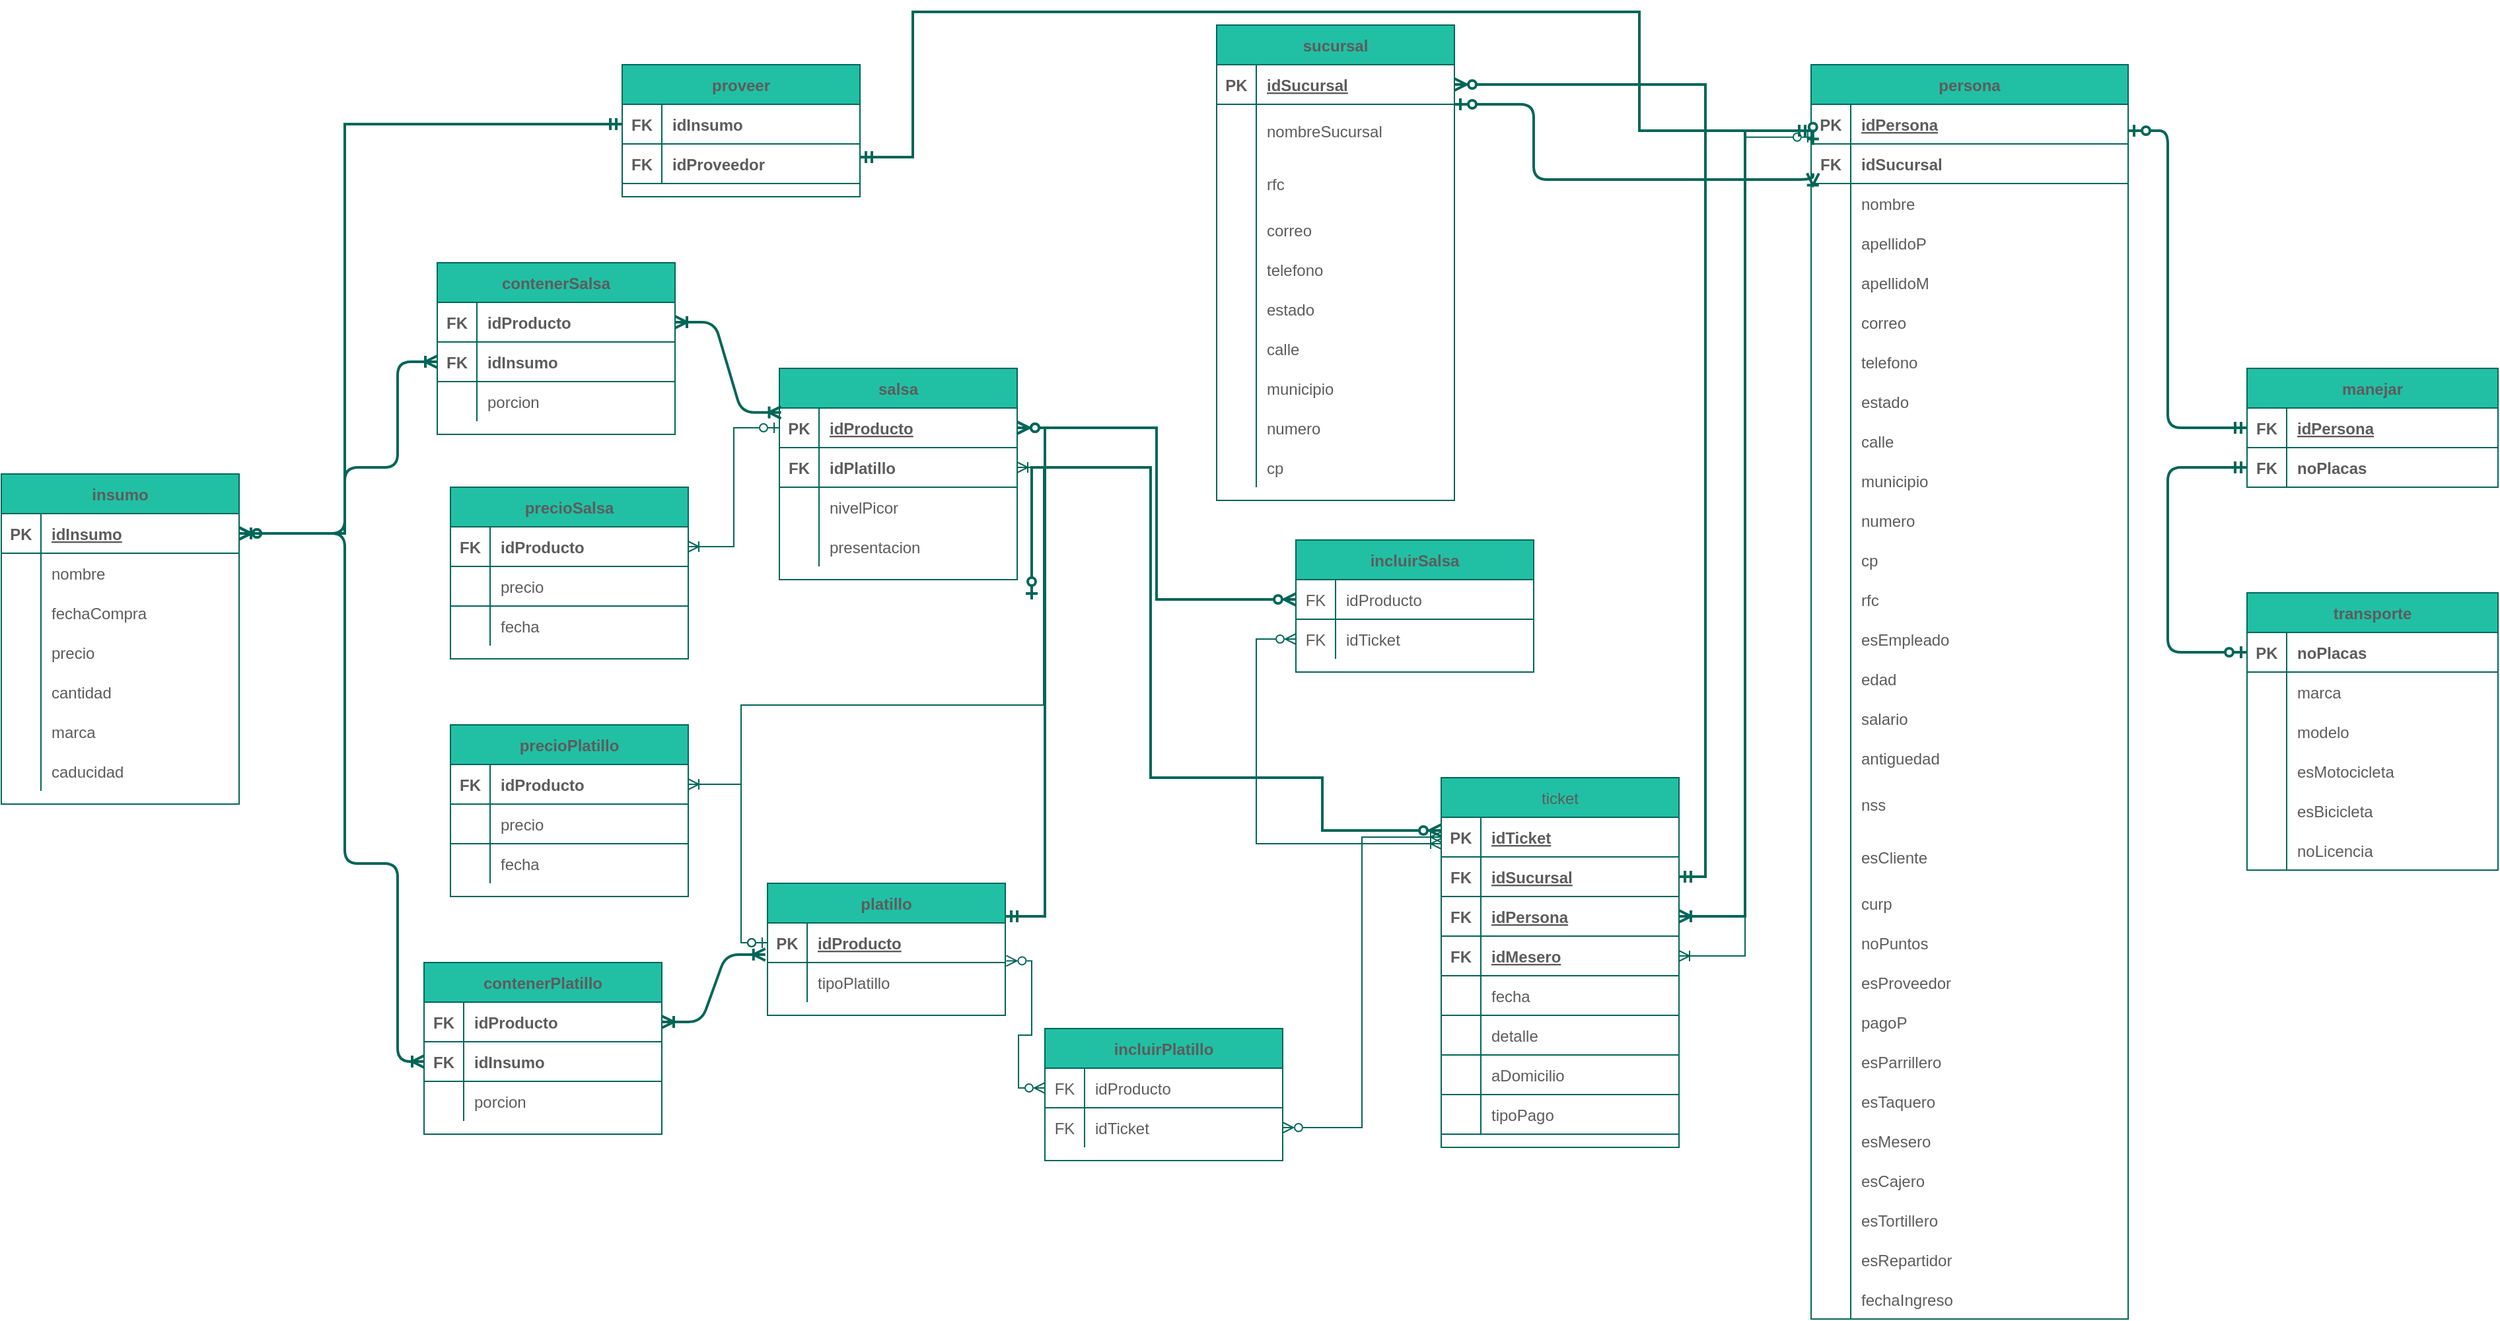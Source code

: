 <mxfile version="19.0.3" type="github">
  <diagram id="D1YjOLiaJOQR72I9zPLN" name="Page-1">
    <mxGraphModel dx="2340" dy="581" grid="1" gridSize="10" guides="1" tooltips="1" connect="1" arrows="1" fold="1" page="1" pageScale="1" pageWidth="850" pageHeight="1100" math="0" shadow="0">
      <root>
        <mxCell id="0" />
        <mxCell id="1" parent="0" />
        <mxCell id="duSf-hZFtGNgm-i89ioL-30" value="platillo" style="shape=table;startSize=30;container=1;collapsible=1;childLayout=tableLayout;fixedRows=1;rowLines=0;fontStyle=1;align=center;resizeLast=1;fillColor=#21C0A5;strokeColor=#006658;fontColor=#5C5C5C;" parent="1" vertex="1">
          <mxGeometry x="80" y="760" width="180" height="100" as="geometry" />
        </mxCell>
        <mxCell id="duSf-hZFtGNgm-i89ioL-59" value="" style="shape=tableRow;horizontal=0;startSize=0;swimlaneHead=0;swimlaneBody=0;fillColor=none;collapsible=0;dropTarget=0;points=[[0,0.5],[1,0.5]];portConstraint=eastwest;top=0;left=0;right=0;bottom=1;strokeColor=#006658;fontColor=#5C5C5C;" parent="duSf-hZFtGNgm-i89ioL-30" vertex="1">
          <mxGeometry y="30" width="180" height="30" as="geometry" />
        </mxCell>
        <mxCell id="duSf-hZFtGNgm-i89ioL-60" value="PK" style="shape=partialRectangle;connectable=0;fillColor=none;top=0;left=0;bottom=0;right=0;fontStyle=1;overflow=hidden;strokeColor=#006658;fontColor=#5C5C5C;" parent="duSf-hZFtGNgm-i89ioL-59" vertex="1">
          <mxGeometry width="30" height="30" as="geometry">
            <mxRectangle width="30" height="30" as="alternateBounds" />
          </mxGeometry>
        </mxCell>
        <mxCell id="duSf-hZFtGNgm-i89ioL-61" value="idProducto" style="shape=partialRectangle;connectable=0;fillColor=none;top=0;left=0;bottom=0;right=0;align=left;spacingLeft=6;fontStyle=5;overflow=hidden;strokeColor=#006658;fontColor=#5C5C5C;" parent="duSf-hZFtGNgm-i89ioL-59" vertex="1">
          <mxGeometry x="30" width="150" height="30" as="geometry">
            <mxRectangle width="150" height="30" as="alternateBounds" />
          </mxGeometry>
        </mxCell>
        <mxCell id="7MISisVkB7xxYQLn4bzH-26" value="" style="shape=tableRow;horizontal=0;startSize=0;swimlaneHead=0;swimlaneBody=0;fillColor=none;collapsible=0;dropTarget=0;points=[[0,0.5],[1,0.5]];portConstraint=eastwest;top=0;left=0;right=0;bottom=0;strokeColor=#006658;fontColor=#5C5C5C;" parent="duSf-hZFtGNgm-i89ioL-30" vertex="1">
          <mxGeometry y="60" width="180" height="30" as="geometry" />
        </mxCell>
        <mxCell id="7MISisVkB7xxYQLn4bzH-27" value="" style="shape=partialRectangle;connectable=0;fillColor=none;top=0;left=0;bottom=0;right=0;editable=1;overflow=hidden;strokeColor=#006658;fontColor=#5C5C5C;" parent="7MISisVkB7xxYQLn4bzH-26" vertex="1">
          <mxGeometry width="30" height="30" as="geometry">
            <mxRectangle width="30" height="30" as="alternateBounds" />
          </mxGeometry>
        </mxCell>
        <mxCell id="7MISisVkB7xxYQLn4bzH-28" value="tipoPlatillo" style="shape=partialRectangle;connectable=0;fillColor=none;top=0;left=0;bottom=0;right=0;align=left;spacingLeft=6;overflow=hidden;strokeColor=#006658;fontColor=#5C5C5C;" parent="7MISisVkB7xxYQLn4bzH-26" vertex="1">
          <mxGeometry x="30" width="150" height="30" as="geometry">
            <mxRectangle width="150" height="30" as="alternateBounds" />
          </mxGeometry>
        </mxCell>
        <mxCell id="duSf-hZFtGNgm-i89ioL-62" value="salsa" style="shape=table;startSize=30;container=1;collapsible=1;childLayout=tableLayout;fixedRows=1;rowLines=0;fontStyle=1;align=center;resizeLast=1;fillColor=#21C0A5;strokeColor=#006658;fontColor=#5C5C5C;" parent="1" vertex="1">
          <mxGeometry x="89" y="370" width="180" height="160" as="geometry" />
        </mxCell>
        <mxCell id="duSf-hZFtGNgm-i89ioL-63" value="" style="shape=tableRow;horizontal=0;startSize=0;swimlaneHead=0;swimlaneBody=0;fillColor=none;collapsible=0;dropTarget=0;points=[[0,0.5],[1,0.5]];portConstraint=eastwest;top=0;left=0;right=0;bottom=1;strokeColor=#006658;fontColor=#5C5C5C;" parent="duSf-hZFtGNgm-i89ioL-62" vertex="1">
          <mxGeometry y="30" width="180" height="30" as="geometry" />
        </mxCell>
        <mxCell id="duSf-hZFtGNgm-i89ioL-64" value="PK" style="shape=partialRectangle;connectable=0;fillColor=none;top=0;left=0;bottom=0;right=0;fontStyle=1;overflow=hidden;strokeColor=#006658;fontColor=#5C5C5C;" parent="duSf-hZFtGNgm-i89ioL-63" vertex="1">
          <mxGeometry width="30" height="30" as="geometry">
            <mxRectangle width="30" height="30" as="alternateBounds" />
          </mxGeometry>
        </mxCell>
        <mxCell id="duSf-hZFtGNgm-i89ioL-65" value="idProducto" style="shape=partialRectangle;connectable=0;fillColor=none;top=0;left=0;bottom=0;right=0;align=left;spacingLeft=6;fontStyle=5;overflow=hidden;strokeColor=#006658;fontColor=#5C5C5C;" parent="duSf-hZFtGNgm-i89ioL-63" vertex="1">
          <mxGeometry x="30" width="150" height="30" as="geometry">
            <mxRectangle width="150" height="30" as="alternateBounds" />
          </mxGeometry>
        </mxCell>
        <mxCell id="KBWDn2KWn0gNy5DquL-4-4" value="" style="shape=tableRow;horizontal=0;startSize=0;swimlaneHead=0;swimlaneBody=0;fillColor=none;collapsible=0;dropTarget=0;points=[[0,0.5],[1,0.5]];portConstraint=eastwest;top=0;left=0;right=0;bottom=1;strokeColor=#006658;fontColor=#5C5C5C;" parent="duSf-hZFtGNgm-i89ioL-62" vertex="1">
          <mxGeometry y="60" width="180" height="30" as="geometry" />
        </mxCell>
        <mxCell id="KBWDn2KWn0gNy5DquL-4-5" value="FK" style="shape=partialRectangle;connectable=0;fillColor=none;top=0;left=0;bottom=0;right=0;fontStyle=1;overflow=hidden;strokeColor=#006658;fontColor=#5C5C5C;" parent="KBWDn2KWn0gNy5DquL-4-4" vertex="1">
          <mxGeometry width="30" height="30" as="geometry">
            <mxRectangle width="30" height="30" as="alternateBounds" />
          </mxGeometry>
        </mxCell>
        <mxCell id="KBWDn2KWn0gNy5DquL-4-6" value="idPlatillo" style="shape=partialRectangle;connectable=0;fillColor=none;top=0;left=0;bottom=0;right=0;align=left;spacingLeft=6;fontStyle=1;overflow=hidden;strokeColor=#006658;fontColor=#5C5C5C;" parent="KBWDn2KWn0gNy5DquL-4-4" vertex="1">
          <mxGeometry x="30" width="150" height="30" as="geometry">
            <mxRectangle width="150" height="30" as="alternateBounds" />
          </mxGeometry>
        </mxCell>
        <mxCell id="duSf-hZFtGNgm-i89ioL-69" value="" style="shape=tableRow;horizontal=0;startSize=0;swimlaneHead=0;swimlaneBody=0;fillColor=none;collapsible=0;dropTarget=0;points=[[0,0.5],[1,0.5]];portConstraint=eastwest;top=0;left=0;right=0;bottom=0;strokeColor=#006658;fontColor=#5C5C5C;" parent="duSf-hZFtGNgm-i89ioL-62" vertex="1">
          <mxGeometry y="90" width="180" height="30" as="geometry" />
        </mxCell>
        <mxCell id="duSf-hZFtGNgm-i89ioL-70" value="" style="shape=partialRectangle;connectable=0;fillColor=none;top=0;left=0;bottom=0;right=0;editable=1;overflow=hidden;strokeColor=#006658;fontColor=#5C5C5C;" parent="duSf-hZFtGNgm-i89ioL-69" vertex="1">
          <mxGeometry width="30" height="30" as="geometry">
            <mxRectangle width="30" height="30" as="alternateBounds" />
          </mxGeometry>
        </mxCell>
        <mxCell id="duSf-hZFtGNgm-i89ioL-71" value="nivelPicor" style="shape=partialRectangle;connectable=0;fillColor=none;top=0;left=0;bottom=0;right=0;align=left;spacingLeft=6;overflow=hidden;strokeColor=#006658;fontColor=#5C5C5C;" parent="duSf-hZFtGNgm-i89ioL-69" vertex="1">
          <mxGeometry x="30" width="150" height="30" as="geometry">
            <mxRectangle width="150" height="30" as="alternateBounds" />
          </mxGeometry>
        </mxCell>
        <mxCell id="duSf-hZFtGNgm-i89ioL-78" value="" style="shape=tableRow;horizontal=0;startSize=0;swimlaneHead=0;swimlaneBody=0;fillColor=none;collapsible=0;dropTarget=0;points=[[0,0.5],[1,0.5]];portConstraint=eastwest;top=0;left=0;right=0;bottom=0;strokeColor=#006658;fontColor=#5C5C5C;" parent="duSf-hZFtGNgm-i89ioL-62" vertex="1">
          <mxGeometry y="120" width="180" height="30" as="geometry" />
        </mxCell>
        <mxCell id="duSf-hZFtGNgm-i89ioL-79" value="" style="shape=partialRectangle;connectable=0;fillColor=none;top=0;left=0;bottom=0;right=0;editable=1;overflow=hidden;strokeColor=#006658;fontColor=#5C5C5C;" parent="duSf-hZFtGNgm-i89ioL-78" vertex="1">
          <mxGeometry width="30" height="30" as="geometry">
            <mxRectangle width="30" height="30" as="alternateBounds" />
          </mxGeometry>
        </mxCell>
        <mxCell id="duSf-hZFtGNgm-i89ioL-80" value="presentacion" style="shape=partialRectangle;connectable=0;fillColor=none;top=0;left=0;bottom=0;right=0;align=left;spacingLeft=6;overflow=hidden;strokeColor=#006658;fontColor=#5C5C5C;" parent="duSf-hZFtGNgm-i89ioL-78" vertex="1">
          <mxGeometry x="30" width="150" height="30" as="geometry">
            <mxRectangle width="150" height="30" as="alternateBounds" />
          </mxGeometry>
        </mxCell>
        <mxCell id="duSf-hZFtGNgm-i89ioL-137" value="contenerPlatillo" style="shape=table;startSize=30;container=1;collapsible=1;childLayout=tableLayout;fixedRows=1;rowLines=0;fontStyle=1;align=center;resizeLast=1;fillColor=#21C0A5;strokeColor=#006658;fontColor=#5C5C5C;" parent="1" vertex="1">
          <mxGeometry x="-180" y="820" width="180" height="130" as="geometry" />
        </mxCell>
        <mxCell id="duSf-hZFtGNgm-i89ioL-141" value="" style="shape=tableRow;horizontal=0;startSize=0;swimlaneHead=0;swimlaneBody=0;fillColor=none;collapsible=0;dropTarget=0;points=[[0,0.5],[1,0.5]];portConstraint=eastwest;top=0;left=0;right=0;bottom=1;strokeColor=#006658;fontColor=#5C5C5C;" parent="duSf-hZFtGNgm-i89ioL-137" vertex="1">
          <mxGeometry y="30" width="180" height="30" as="geometry" />
        </mxCell>
        <mxCell id="duSf-hZFtGNgm-i89ioL-142" value="FK" style="shape=partialRectangle;connectable=0;fillColor=none;top=0;left=0;bottom=0;right=0;fontStyle=1;overflow=hidden;strokeColor=#006658;fontColor=#5C5C5C;" parent="duSf-hZFtGNgm-i89ioL-141" vertex="1">
          <mxGeometry width="30" height="30" as="geometry">
            <mxRectangle width="30" height="30" as="alternateBounds" />
          </mxGeometry>
        </mxCell>
        <mxCell id="duSf-hZFtGNgm-i89ioL-143" value="idProducto" style="shape=partialRectangle;connectable=0;fillColor=none;top=0;left=0;bottom=0;right=0;align=left;spacingLeft=6;fontStyle=1;overflow=hidden;strokeColor=#006658;fontColor=#5C5C5C;" parent="duSf-hZFtGNgm-i89ioL-141" vertex="1">
          <mxGeometry x="30" width="150" height="30" as="geometry">
            <mxRectangle width="150" height="30" as="alternateBounds" />
          </mxGeometry>
        </mxCell>
        <mxCell id="duSf-hZFtGNgm-i89ioL-162" value="" style="shape=tableRow;horizontal=0;startSize=0;swimlaneHead=0;swimlaneBody=0;fillColor=none;collapsible=0;dropTarget=0;points=[[0,0.5],[1,0.5]];portConstraint=eastwest;top=0;left=0;right=0;bottom=1;strokeColor=#006658;fontColor=#5C5C5C;" parent="duSf-hZFtGNgm-i89ioL-137" vertex="1">
          <mxGeometry y="60" width="180" height="30" as="geometry" />
        </mxCell>
        <mxCell id="duSf-hZFtGNgm-i89ioL-163" value="FK" style="shape=partialRectangle;connectable=0;fillColor=none;top=0;left=0;bottom=0;right=0;fontStyle=1;overflow=hidden;strokeColor=#006658;fontColor=#5C5C5C;" parent="duSf-hZFtGNgm-i89ioL-162" vertex="1">
          <mxGeometry width="30" height="30" as="geometry">
            <mxRectangle width="30" height="30" as="alternateBounds" />
          </mxGeometry>
        </mxCell>
        <mxCell id="duSf-hZFtGNgm-i89ioL-164" value="idInsumo" style="shape=partialRectangle;connectable=0;fillColor=none;top=0;left=0;bottom=0;right=0;align=left;spacingLeft=6;fontStyle=1;overflow=hidden;strokeColor=#006658;fontColor=#5C5C5C;" parent="duSf-hZFtGNgm-i89ioL-162" vertex="1">
          <mxGeometry x="30" width="150" height="30" as="geometry">
            <mxRectangle width="150" height="30" as="alternateBounds" />
          </mxGeometry>
        </mxCell>
        <mxCell id="duSf-hZFtGNgm-i89ioL-144" value="" style="shape=tableRow;horizontal=0;startSize=0;swimlaneHead=0;swimlaneBody=0;fillColor=none;collapsible=0;dropTarget=0;points=[[0,0.5],[1,0.5]];portConstraint=eastwest;top=0;left=0;right=0;bottom=0;strokeColor=#006658;fontColor=#5C5C5C;" parent="duSf-hZFtGNgm-i89ioL-137" vertex="1">
          <mxGeometry y="90" width="180" height="30" as="geometry" />
        </mxCell>
        <mxCell id="duSf-hZFtGNgm-i89ioL-145" value="" style="shape=partialRectangle;connectable=0;fillColor=none;top=0;left=0;bottom=0;right=0;editable=1;overflow=hidden;strokeColor=#006658;fontColor=#5C5C5C;" parent="duSf-hZFtGNgm-i89ioL-144" vertex="1">
          <mxGeometry width="30" height="30" as="geometry">
            <mxRectangle width="30" height="30" as="alternateBounds" />
          </mxGeometry>
        </mxCell>
        <mxCell id="duSf-hZFtGNgm-i89ioL-146" value="porcion" style="shape=partialRectangle;connectable=0;fillColor=none;top=0;left=0;bottom=0;right=0;align=left;spacingLeft=6;overflow=hidden;strokeColor=#006658;fontColor=#5C5C5C;" parent="duSf-hZFtGNgm-i89ioL-144" vertex="1">
          <mxGeometry x="30" width="150" height="30" as="geometry">
            <mxRectangle width="150" height="30" as="alternateBounds" />
          </mxGeometry>
        </mxCell>
        <mxCell id="duSf-hZFtGNgm-i89ioL-165" value="contenerSalsa" style="shape=table;startSize=30;container=1;collapsible=1;childLayout=tableLayout;fixedRows=1;rowLines=0;fontStyle=1;align=center;resizeLast=1;fillColor=#21C0A5;strokeColor=#006658;fontColor=#5C5C5C;" parent="1" vertex="1">
          <mxGeometry x="-170" y="290" width="180" height="130" as="geometry" />
        </mxCell>
        <mxCell id="duSf-hZFtGNgm-i89ioL-166" value="" style="shape=tableRow;horizontal=0;startSize=0;swimlaneHead=0;swimlaneBody=0;fillColor=none;collapsible=0;dropTarget=0;points=[[0,0.5],[1,0.5]];portConstraint=eastwest;top=0;left=0;right=0;bottom=1;strokeColor=#006658;fontColor=#5C5C5C;" parent="duSf-hZFtGNgm-i89ioL-165" vertex="1">
          <mxGeometry y="30" width="180" height="30" as="geometry" />
        </mxCell>
        <mxCell id="duSf-hZFtGNgm-i89ioL-167" value="FK" style="shape=partialRectangle;connectable=0;fillColor=none;top=0;left=0;bottom=0;right=0;fontStyle=1;overflow=hidden;strokeColor=#006658;fontColor=#5C5C5C;" parent="duSf-hZFtGNgm-i89ioL-166" vertex="1">
          <mxGeometry width="30" height="30" as="geometry">
            <mxRectangle width="30" height="30" as="alternateBounds" />
          </mxGeometry>
        </mxCell>
        <mxCell id="duSf-hZFtGNgm-i89ioL-168" value="idProducto" style="shape=partialRectangle;connectable=0;fillColor=none;top=0;left=0;bottom=0;right=0;align=left;spacingLeft=6;fontStyle=1;overflow=hidden;strokeColor=#006658;fontColor=#5C5C5C;" parent="duSf-hZFtGNgm-i89ioL-166" vertex="1">
          <mxGeometry x="30" width="150" height="30" as="geometry">
            <mxRectangle width="150" height="30" as="alternateBounds" />
          </mxGeometry>
        </mxCell>
        <mxCell id="duSf-hZFtGNgm-i89ioL-169" value="" style="shape=tableRow;horizontal=0;startSize=0;swimlaneHead=0;swimlaneBody=0;fillColor=none;collapsible=0;dropTarget=0;points=[[0,0.5],[1,0.5]];portConstraint=eastwest;top=0;left=0;right=0;bottom=1;strokeColor=#006658;fontColor=#5C5C5C;" parent="duSf-hZFtGNgm-i89ioL-165" vertex="1">
          <mxGeometry y="60" width="180" height="30" as="geometry" />
        </mxCell>
        <mxCell id="duSf-hZFtGNgm-i89ioL-170" value="FK" style="shape=partialRectangle;connectable=0;fillColor=none;top=0;left=0;bottom=0;right=0;fontStyle=1;overflow=hidden;strokeColor=#006658;fontColor=#5C5C5C;" parent="duSf-hZFtGNgm-i89ioL-169" vertex="1">
          <mxGeometry width="30" height="30" as="geometry">
            <mxRectangle width="30" height="30" as="alternateBounds" />
          </mxGeometry>
        </mxCell>
        <mxCell id="duSf-hZFtGNgm-i89ioL-171" value="idInsumo" style="shape=partialRectangle;connectable=0;fillColor=none;top=0;left=0;bottom=0;right=0;align=left;spacingLeft=6;fontStyle=1;overflow=hidden;strokeColor=#006658;fontColor=#5C5C5C;" parent="duSf-hZFtGNgm-i89ioL-169" vertex="1">
          <mxGeometry x="30" width="150" height="30" as="geometry">
            <mxRectangle width="150" height="30" as="alternateBounds" />
          </mxGeometry>
        </mxCell>
        <mxCell id="duSf-hZFtGNgm-i89ioL-175" value="" style="shape=tableRow;horizontal=0;startSize=0;swimlaneHead=0;swimlaneBody=0;fillColor=none;collapsible=0;dropTarget=0;points=[[0,0.5],[1,0.5]];portConstraint=eastwest;top=0;left=0;right=0;bottom=0;strokeColor=#006658;fontColor=#5C5C5C;" parent="duSf-hZFtGNgm-i89ioL-165" vertex="1">
          <mxGeometry y="90" width="180" height="30" as="geometry" />
        </mxCell>
        <mxCell id="duSf-hZFtGNgm-i89ioL-176" value="" style="shape=partialRectangle;connectable=0;fillColor=none;top=0;left=0;bottom=0;right=0;editable=1;overflow=hidden;strokeColor=#006658;fontColor=#5C5C5C;" parent="duSf-hZFtGNgm-i89ioL-175" vertex="1">
          <mxGeometry width="30" height="30" as="geometry">
            <mxRectangle width="30" height="30" as="alternateBounds" />
          </mxGeometry>
        </mxCell>
        <mxCell id="duSf-hZFtGNgm-i89ioL-177" value="porcion" style="shape=partialRectangle;connectable=0;fillColor=none;top=0;left=0;bottom=0;right=0;align=left;spacingLeft=6;overflow=hidden;strokeColor=#006658;fontColor=#5C5C5C;" parent="duSf-hZFtGNgm-i89ioL-175" vertex="1">
          <mxGeometry x="30" width="150" height="30" as="geometry">
            <mxRectangle width="150" height="30" as="alternateBounds" />
          </mxGeometry>
        </mxCell>
        <mxCell id="duSf-hZFtGNgm-i89ioL-180" value="" style="edgeStyle=orthogonalEdgeStyle;fontSize=12;html=1;endArrow=ERzeroToMany;startArrow=ERzeroToOne;rounded=0;strokeColor=#006658;fontColor=#5C5C5C;strokeWidth=2;" parent="1" target="LIT__MIXPKO50_mJP9rC-2" edge="1">
          <mxGeometry width="100" height="100" relative="1" as="geometry">
            <mxPoint x="280" y="545" as="sourcePoint" />
            <mxPoint x="380" y="445" as="targetPoint" />
            <Array as="points">
              <mxPoint x="280" y="445" />
              <mxPoint x="370" y="445" />
              <mxPoint x="370" y="680" />
              <mxPoint x="500" y="680" />
              <mxPoint x="500" y="720" />
            </Array>
          </mxGeometry>
        </mxCell>
        <mxCell id="duSf-hZFtGNgm-i89ioL-181" value="insumo" style="shape=table;startSize=30;container=1;collapsible=1;childLayout=tableLayout;fixedRows=1;rowLines=0;fontStyle=1;align=center;resizeLast=1;fillColor=#21C0A5;strokeColor=#006658;fontColor=#5C5C5C;" parent="1" vertex="1">
          <mxGeometry x="-500" y="450" width="180" height="250" as="geometry" />
        </mxCell>
        <mxCell id="duSf-hZFtGNgm-i89ioL-182" value="" style="shape=tableRow;horizontal=0;startSize=0;swimlaneHead=0;swimlaneBody=0;fillColor=none;collapsible=0;dropTarget=0;points=[[0,0.5],[1,0.5]];portConstraint=eastwest;top=0;left=0;right=0;bottom=1;strokeColor=#006658;fontColor=#5C5C5C;" parent="duSf-hZFtGNgm-i89ioL-181" vertex="1">
          <mxGeometry y="30" width="180" height="30" as="geometry" />
        </mxCell>
        <mxCell id="duSf-hZFtGNgm-i89ioL-183" value="PK" style="shape=partialRectangle;connectable=0;fillColor=none;top=0;left=0;bottom=0;right=0;fontStyle=1;overflow=hidden;strokeColor=#006658;fontColor=#5C5C5C;" parent="duSf-hZFtGNgm-i89ioL-182" vertex="1">
          <mxGeometry width="30" height="30" as="geometry">
            <mxRectangle width="30" height="30" as="alternateBounds" />
          </mxGeometry>
        </mxCell>
        <mxCell id="duSf-hZFtGNgm-i89ioL-184" value="idInsumo" style="shape=partialRectangle;connectable=0;fillColor=none;top=0;left=0;bottom=0;right=0;align=left;spacingLeft=6;fontStyle=5;overflow=hidden;strokeColor=#006658;fontColor=#5C5C5C;" parent="duSf-hZFtGNgm-i89ioL-182" vertex="1">
          <mxGeometry x="30" width="150" height="30" as="geometry">
            <mxRectangle width="150" height="30" as="alternateBounds" />
          </mxGeometry>
        </mxCell>
        <mxCell id="duSf-hZFtGNgm-i89ioL-185" value="" style="shape=tableRow;horizontal=0;startSize=0;swimlaneHead=0;swimlaneBody=0;fillColor=none;collapsible=0;dropTarget=0;points=[[0,0.5],[1,0.5]];portConstraint=eastwest;top=0;left=0;right=0;bottom=0;strokeColor=#006658;fontColor=#5C5C5C;" parent="duSf-hZFtGNgm-i89ioL-181" vertex="1">
          <mxGeometry y="60" width="180" height="30" as="geometry" />
        </mxCell>
        <mxCell id="duSf-hZFtGNgm-i89ioL-186" value="" style="shape=partialRectangle;connectable=0;fillColor=none;top=0;left=0;bottom=0;right=0;editable=1;overflow=hidden;strokeColor=#006658;fontColor=#5C5C5C;" parent="duSf-hZFtGNgm-i89ioL-185" vertex="1">
          <mxGeometry width="30" height="30" as="geometry">
            <mxRectangle width="30" height="30" as="alternateBounds" />
          </mxGeometry>
        </mxCell>
        <mxCell id="duSf-hZFtGNgm-i89ioL-187" value="nombre" style="shape=partialRectangle;connectable=0;fillColor=none;top=0;left=0;bottom=0;right=0;align=left;spacingLeft=6;overflow=hidden;strokeColor=#006658;fontColor=#5C5C5C;" parent="duSf-hZFtGNgm-i89ioL-185" vertex="1">
          <mxGeometry x="30" width="150" height="30" as="geometry">
            <mxRectangle width="150" height="30" as="alternateBounds" />
          </mxGeometry>
        </mxCell>
        <mxCell id="duSf-hZFtGNgm-i89ioL-188" value="" style="shape=tableRow;horizontal=0;startSize=0;swimlaneHead=0;swimlaneBody=0;fillColor=none;collapsible=0;dropTarget=0;points=[[0,0.5],[1,0.5]];portConstraint=eastwest;top=0;left=0;right=0;bottom=0;strokeColor=#006658;fontColor=#5C5C5C;" parent="duSf-hZFtGNgm-i89ioL-181" vertex="1">
          <mxGeometry y="90" width="180" height="30" as="geometry" />
        </mxCell>
        <mxCell id="duSf-hZFtGNgm-i89ioL-189" value="" style="shape=partialRectangle;connectable=0;fillColor=none;top=0;left=0;bottom=0;right=0;editable=1;overflow=hidden;strokeColor=#006658;fontColor=#5C5C5C;" parent="duSf-hZFtGNgm-i89ioL-188" vertex="1">
          <mxGeometry width="30" height="30" as="geometry">
            <mxRectangle width="30" height="30" as="alternateBounds" />
          </mxGeometry>
        </mxCell>
        <mxCell id="duSf-hZFtGNgm-i89ioL-190" value="fechaCompra" style="shape=partialRectangle;connectable=0;fillColor=none;top=0;left=0;bottom=0;right=0;align=left;spacingLeft=6;overflow=hidden;strokeColor=#006658;fontColor=#5C5C5C;" parent="duSf-hZFtGNgm-i89ioL-188" vertex="1">
          <mxGeometry x="30" width="150" height="30" as="geometry">
            <mxRectangle width="150" height="30" as="alternateBounds" />
          </mxGeometry>
        </mxCell>
        <mxCell id="duSf-hZFtGNgm-i89ioL-191" value="" style="shape=tableRow;horizontal=0;startSize=0;swimlaneHead=0;swimlaneBody=0;fillColor=none;collapsible=0;dropTarget=0;points=[[0,0.5],[1,0.5]];portConstraint=eastwest;top=0;left=0;right=0;bottom=0;strokeColor=#006658;fontColor=#5C5C5C;" parent="duSf-hZFtGNgm-i89ioL-181" vertex="1">
          <mxGeometry y="120" width="180" height="30" as="geometry" />
        </mxCell>
        <mxCell id="duSf-hZFtGNgm-i89ioL-192" value="" style="shape=partialRectangle;connectable=0;fillColor=none;top=0;left=0;bottom=0;right=0;editable=1;overflow=hidden;strokeColor=#006658;fontColor=#5C5C5C;" parent="duSf-hZFtGNgm-i89ioL-191" vertex="1">
          <mxGeometry width="30" height="30" as="geometry">
            <mxRectangle width="30" height="30" as="alternateBounds" />
          </mxGeometry>
        </mxCell>
        <mxCell id="duSf-hZFtGNgm-i89ioL-193" value="precio" style="shape=partialRectangle;connectable=0;fillColor=none;top=0;left=0;bottom=0;right=0;align=left;spacingLeft=6;overflow=hidden;strokeColor=#006658;fontColor=#5C5C5C;" parent="duSf-hZFtGNgm-i89ioL-191" vertex="1">
          <mxGeometry x="30" width="150" height="30" as="geometry">
            <mxRectangle width="150" height="30" as="alternateBounds" />
          </mxGeometry>
        </mxCell>
        <mxCell id="duSf-hZFtGNgm-i89ioL-203" value="" style="shape=tableRow;horizontal=0;startSize=0;swimlaneHead=0;swimlaneBody=0;fillColor=none;collapsible=0;dropTarget=0;points=[[0,0.5],[1,0.5]];portConstraint=eastwest;top=0;left=0;right=0;bottom=0;strokeColor=#006658;fontColor=#5C5C5C;" parent="duSf-hZFtGNgm-i89ioL-181" vertex="1">
          <mxGeometry y="150" width="180" height="30" as="geometry" />
        </mxCell>
        <mxCell id="duSf-hZFtGNgm-i89ioL-204" value="" style="shape=partialRectangle;connectable=0;fillColor=none;top=0;left=0;bottom=0;right=0;editable=1;overflow=hidden;strokeColor=#006658;fontColor=#5C5C5C;" parent="duSf-hZFtGNgm-i89ioL-203" vertex="1">
          <mxGeometry width="30" height="30" as="geometry">
            <mxRectangle width="30" height="30" as="alternateBounds" />
          </mxGeometry>
        </mxCell>
        <mxCell id="duSf-hZFtGNgm-i89ioL-205" value="cantidad" style="shape=partialRectangle;connectable=0;fillColor=none;top=0;left=0;bottom=0;right=0;align=left;spacingLeft=6;overflow=hidden;strokeColor=#006658;fontColor=#5C5C5C;" parent="duSf-hZFtGNgm-i89ioL-203" vertex="1">
          <mxGeometry x="30" width="150" height="30" as="geometry">
            <mxRectangle width="150" height="30" as="alternateBounds" />
          </mxGeometry>
        </mxCell>
        <mxCell id="duSf-hZFtGNgm-i89ioL-200" value="" style="shape=tableRow;horizontal=0;startSize=0;swimlaneHead=0;swimlaneBody=0;fillColor=none;collapsible=0;dropTarget=0;points=[[0,0.5],[1,0.5]];portConstraint=eastwest;top=0;left=0;right=0;bottom=0;strokeColor=#006658;fontColor=#5C5C5C;" parent="duSf-hZFtGNgm-i89ioL-181" vertex="1">
          <mxGeometry y="180" width="180" height="30" as="geometry" />
        </mxCell>
        <mxCell id="duSf-hZFtGNgm-i89ioL-201" value="" style="shape=partialRectangle;connectable=0;fillColor=none;top=0;left=0;bottom=0;right=0;editable=1;overflow=hidden;strokeColor=#006658;fontColor=#5C5C5C;" parent="duSf-hZFtGNgm-i89ioL-200" vertex="1">
          <mxGeometry width="30" height="30" as="geometry">
            <mxRectangle width="30" height="30" as="alternateBounds" />
          </mxGeometry>
        </mxCell>
        <mxCell id="duSf-hZFtGNgm-i89ioL-202" value="marca" style="shape=partialRectangle;connectable=0;fillColor=none;top=0;left=0;bottom=0;right=0;align=left;spacingLeft=6;overflow=hidden;strokeColor=#006658;fontColor=#5C5C5C;" parent="duSf-hZFtGNgm-i89ioL-200" vertex="1">
          <mxGeometry x="30" width="150" height="30" as="geometry">
            <mxRectangle width="150" height="30" as="alternateBounds" />
          </mxGeometry>
        </mxCell>
        <mxCell id="duSf-hZFtGNgm-i89ioL-197" value="" style="shape=tableRow;horizontal=0;startSize=0;swimlaneHead=0;swimlaneBody=0;fillColor=none;collapsible=0;dropTarget=0;points=[[0,0.5],[1,0.5]];portConstraint=eastwest;top=0;left=0;right=0;bottom=0;strokeColor=#006658;fontColor=#5C5C5C;" parent="duSf-hZFtGNgm-i89ioL-181" vertex="1">
          <mxGeometry y="210" width="180" height="30" as="geometry" />
        </mxCell>
        <mxCell id="duSf-hZFtGNgm-i89ioL-198" value="" style="shape=partialRectangle;connectable=0;fillColor=none;top=0;left=0;bottom=0;right=0;editable=1;overflow=hidden;strokeColor=#006658;fontColor=#5C5C5C;" parent="duSf-hZFtGNgm-i89ioL-197" vertex="1">
          <mxGeometry width="30" height="30" as="geometry">
            <mxRectangle width="30" height="30" as="alternateBounds" />
          </mxGeometry>
        </mxCell>
        <mxCell id="duSf-hZFtGNgm-i89ioL-199" value="caducidad" style="shape=partialRectangle;connectable=0;fillColor=none;top=0;left=0;bottom=0;right=0;align=left;spacingLeft=6;overflow=hidden;strokeColor=#006658;fontColor=#5C5C5C;" parent="duSf-hZFtGNgm-i89ioL-197" vertex="1">
          <mxGeometry x="30" width="150" height="30" as="geometry">
            <mxRectangle width="150" height="30" as="alternateBounds" />
          </mxGeometry>
        </mxCell>
        <mxCell id="duSf-hZFtGNgm-i89ioL-208" value="" style="edgeStyle=orthogonalEdgeStyle;fontSize=12;html=1;endArrow=ERoneToMany;startArrow=ERzeroToMany;rounded=1;sketch=0;fontColor=#5C5C5C;strokeColor=#006658;fillColor=#21C0A5;exitX=1;exitY=0.5;exitDx=0;exitDy=0;entryX=0;entryY=0.5;entryDx=0;entryDy=0;strokeWidth=2;" parent="1" source="duSf-hZFtGNgm-i89ioL-182" target="duSf-hZFtGNgm-i89ioL-169" edge="1">
          <mxGeometry width="100" height="100" relative="1" as="geometry">
            <mxPoint x="-160" y="630" as="sourcePoint" />
            <mxPoint x="-200" y="460" as="targetPoint" />
            <Array as="points">
              <mxPoint x="-240" y="495" />
              <mxPoint x="-240" y="445" />
              <mxPoint x="-200" y="445" />
              <mxPoint x="-200" y="365" />
            </Array>
          </mxGeometry>
        </mxCell>
        <mxCell id="duSf-hZFtGNgm-i89ioL-209" value="" style="edgeStyle=entityRelationEdgeStyle;fontSize=12;html=1;endArrow=ERoneToMany;startArrow=ERoneToMany;rounded=1;sketch=0;fontColor=#5C5C5C;strokeColor=#006658;fillColor=#21C0A5;curved=0;exitX=1;exitY=0.5;exitDx=0;exitDy=0;entryX=0.007;entryY=0.114;entryDx=0;entryDy=0;strokeWidth=2;entryPerimeter=0;" parent="1" source="duSf-hZFtGNgm-i89ioL-166" target="duSf-hZFtGNgm-i89ioL-63" edge="1">
          <mxGeometry width="100" height="100" relative="1" as="geometry">
            <mxPoint x="10" y="410" as="sourcePoint" />
            <mxPoint x="110" y="310" as="targetPoint" />
          </mxGeometry>
        </mxCell>
        <mxCell id="duSf-hZFtGNgm-i89ioL-210" value="" style="edgeStyle=entityRelationEdgeStyle;fontSize=12;html=1;endArrow=ERoneToMany;startArrow=ERoneToMany;rounded=1;sketch=0;fontColor=#5C5C5C;strokeColor=#006658;fillColor=#21C0A5;curved=0;exitX=1;exitY=0.5;exitDx=0;exitDy=0;entryX=-0.009;entryY=0.8;entryDx=0;entryDy=0;strokeWidth=2;entryPerimeter=0;" parent="1" source="duSf-hZFtGNgm-i89ioL-141" target="duSf-hZFtGNgm-i89ioL-59" edge="1">
          <mxGeometry width="100" height="100" relative="1" as="geometry">
            <mxPoint y="650.0" as="sourcePoint" />
            <mxPoint x="100" y="650.0" as="targetPoint" />
          </mxGeometry>
        </mxCell>
        <mxCell id="duSf-hZFtGNgm-i89ioL-211" value="" style="edgeStyle=orthogonalEdgeStyle;fontSize=12;html=1;endArrow=ERoneToMany;startArrow=ERzeroToMany;rounded=1;sketch=0;fontColor=#5C5C5C;strokeColor=#006658;fillColor=#21C0A5;exitX=1;exitY=0.5;exitDx=0;exitDy=0;entryX=0;entryY=0.5;entryDx=0;entryDy=0;strokeWidth=2;" parent="1" source="duSf-hZFtGNgm-i89ioL-182" target="duSf-hZFtGNgm-i89ioL-162" edge="1">
          <mxGeometry width="100" height="100" relative="1" as="geometry">
            <mxPoint x="-310" y="660" as="sourcePoint" />
            <mxPoint x="-210" y="560" as="targetPoint" />
            <Array as="points">
              <mxPoint x="-240" y="495" />
              <mxPoint x="-240" y="745" />
              <mxPoint x="-200" y="745" />
              <mxPoint x="-200" y="895" />
            </Array>
          </mxGeometry>
        </mxCell>
        <mxCell id="cqFI2xUAyVj9pt30RkWu-1" value="persona" style="shape=table;startSize=30;container=1;collapsible=1;childLayout=tableLayout;fixedRows=1;rowLines=0;fontStyle=1;align=center;resizeLast=1;fillColor=#21C0A5;strokeColor=#006658;fontColor=#5C5C5C;" parent="1" vertex="1">
          <mxGeometry x="870" y="140" width="240" height="950" as="geometry" />
        </mxCell>
        <mxCell id="cqFI2xUAyVj9pt30RkWu-2" value="" style="shape=tableRow;horizontal=0;startSize=0;swimlaneHead=0;swimlaneBody=0;fillColor=none;collapsible=0;dropTarget=0;points=[[0,0.5],[1,0.5]];portConstraint=eastwest;top=0;left=0;right=0;bottom=1;strokeColor=#006658;fontColor=#5C5C5C;" parent="cqFI2xUAyVj9pt30RkWu-1" vertex="1">
          <mxGeometry y="30" width="240" height="30" as="geometry" />
        </mxCell>
        <mxCell id="cqFI2xUAyVj9pt30RkWu-3" value="PK" style="shape=partialRectangle;connectable=0;fillColor=none;top=0;left=0;bottom=0;right=0;fontStyle=1;overflow=hidden;strokeColor=#006658;fontColor=#5C5C5C;" parent="cqFI2xUAyVj9pt30RkWu-2" vertex="1">
          <mxGeometry width="30" height="30" as="geometry">
            <mxRectangle width="30" height="30" as="alternateBounds" />
          </mxGeometry>
        </mxCell>
        <mxCell id="cqFI2xUAyVj9pt30RkWu-4" value="idPersona" style="shape=partialRectangle;connectable=0;fillColor=none;top=0;left=0;bottom=0;right=0;align=left;spacingLeft=6;fontStyle=5;overflow=hidden;strokeColor=#006658;fontColor=#5C5C5C;" parent="cqFI2xUAyVj9pt30RkWu-2" vertex="1">
          <mxGeometry x="30" width="210" height="30" as="geometry">
            <mxRectangle width="210" height="30" as="alternateBounds" />
          </mxGeometry>
        </mxCell>
        <mxCell id="cqFI2xUAyVj9pt30RkWu-5" value="" style="shape=tableRow;horizontal=0;startSize=0;swimlaneHead=0;swimlaneBody=0;fillColor=none;collapsible=0;dropTarget=0;points=[[0,0.5],[1,0.5]];portConstraint=eastwest;top=0;left=0;right=0;bottom=1;strokeColor=#006658;fontColor=#5C5C5C;" parent="cqFI2xUAyVj9pt30RkWu-1" vertex="1">
          <mxGeometry y="60" width="240" height="30" as="geometry" />
        </mxCell>
        <mxCell id="cqFI2xUAyVj9pt30RkWu-6" value="FK" style="shape=partialRectangle;connectable=0;fillColor=none;top=0;left=0;bottom=0;right=0;fontStyle=1;overflow=hidden;strokeColor=#006658;fontColor=#5C5C5C;" parent="cqFI2xUAyVj9pt30RkWu-5" vertex="1">
          <mxGeometry width="30" height="30" as="geometry">
            <mxRectangle width="30" height="30" as="alternateBounds" />
          </mxGeometry>
        </mxCell>
        <mxCell id="cqFI2xUAyVj9pt30RkWu-7" value="idSucursal" style="shape=partialRectangle;connectable=0;fillColor=none;top=0;left=0;bottom=0;right=0;align=left;spacingLeft=6;fontStyle=1;overflow=hidden;strokeColor=#006658;fontColor=#5C5C5C;" parent="cqFI2xUAyVj9pt30RkWu-5" vertex="1">
          <mxGeometry x="30" width="210" height="30" as="geometry">
            <mxRectangle width="210" height="30" as="alternateBounds" />
          </mxGeometry>
        </mxCell>
        <mxCell id="cqFI2xUAyVj9pt30RkWu-14" value="" style="shape=tableRow;horizontal=0;startSize=0;swimlaneHead=0;swimlaneBody=0;fillColor=none;collapsible=0;dropTarget=0;points=[[0,0.5],[1,0.5]];portConstraint=eastwest;top=0;left=0;right=0;bottom=0;strokeColor=#006658;fontColor=#5C5C5C;" parent="cqFI2xUAyVj9pt30RkWu-1" vertex="1">
          <mxGeometry y="90" width="240" height="30" as="geometry" />
        </mxCell>
        <mxCell id="cqFI2xUAyVj9pt30RkWu-15" value="" style="shape=partialRectangle;connectable=0;fillColor=none;top=0;left=0;bottom=0;right=0;editable=1;overflow=hidden;strokeColor=#006658;fontColor=#5C5C5C;" parent="cqFI2xUAyVj9pt30RkWu-14" vertex="1">
          <mxGeometry width="30" height="30" as="geometry">
            <mxRectangle width="30" height="30" as="alternateBounds" />
          </mxGeometry>
        </mxCell>
        <mxCell id="cqFI2xUAyVj9pt30RkWu-16" value="nombre" style="shape=partialRectangle;connectable=0;fillColor=none;top=0;left=0;bottom=0;right=0;align=left;spacingLeft=6;overflow=hidden;strokeColor=#006658;fontColor=#5C5C5C;" parent="cqFI2xUAyVj9pt30RkWu-14" vertex="1">
          <mxGeometry x="30" width="210" height="30" as="geometry">
            <mxRectangle width="210" height="30" as="alternateBounds" />
          </mxGeometry>
        </mxCell>
        <mxCell id="cqFI2xUAyVj9pt30RkWu-17" value="" style="shape=tableRow;horizontal=0;startSize=0;swimlaneHead=0;swimlaneBody=0;fillColor=none;collapsible=0;dropTarget=0;points=[[0,0.5],[1,0.5]];portConstraint=eastwest;top=0;left=0;right=0;bottom=0;strokeColor=#006658;fontColor=#5C5C5C;" parent="cqFI2xUAyVj9pt30RkWu-1" vertex="1">
          <mxGeometry y="120" width="240" height="30" as="geometry" />
        </mxCell>
        <mxCell id="cqFI2xUAyVj9pt30RkWu-18" value="" style="shape=partialRectangle;connectable=0;fillColor=none;top=0;left=0;bottom=0;right=0;editable=1;overflow=hidden;strokeColor=#006658;fontColor=#5C5C5C;" parent="cqFI2xUAyVj9pt30RkWu-17" vertex="1">
          <mxGeometry width="30" height="30" as="geometry">
            <mxRectangle width="30" height="30" as="alternateBounds" />
          </mxGeometry>
        </mxCell>
        <mxCell id="cqFI2xUAyVj9pt30RkWu-19" value="apellidoP" style="shape=partialRectangle;connectable=0;fillColor=none;top=0;left=0;bottom=0;right=0;align=left;spacingLeft=6;overflow=hidden;strokeColor=#006658;fontColor=#5C5C5C;" parent="cqFI2xUAyVj9pt30RkWu-17" vertex="1">
          <mxGeometry x="30" width="210" height="30" as="geometry">
            <mxRectangle width="210" height="30" as="alternateBounds" />
          </mxGeometry>
        </mxCell>
        <mxCell id="cqFI2xUAyVj9pt30RkWu-20" value="" style="shape=tableRow;horizontal=0;startSize=0;swimlaneHead=0;swimlaneBody=0;fillColor=none;collapsible=0;dropTarget=0;points=[[0,0.5],[1,0.5]];portConstraint=eastwest;top=0;left=0;right=0;bottom=0;strokeColor=#006658;fontColor=#5C5C5C;" parent="cqFI2xUAyVj9pt30RkWu-1" vertex="1">
          <mxGeometry y="150" width="240" height="30" as="geometry" />
        </mxCell>
        <mxCell id="cqFI2xUAyVj9pt30RkWu-21" value="" style="shape=partialRectangle;connectable=0;fillColor=none;top=0;left=0;bottom=0;right=0;editable=1;overflow=hidden;strokeColor=#006658;fontColor=#5C5C5C;" parent="cqFI2xUAyVj9pt30RkWu-20" vertex="1">
          <mxGeometry width="30" height="30" as="geometry">
            <mxRectangle width="30" height="30" as="alternateBounds" />
          </mxGeometry>
        </mxCell>
        <mxCell id="cqFI2xUAyVj9pt30RkWu-22" value="apellidoM" style="shape=partialRectangle;connectable=0;fillColor=none;top=0;left=0;bottom=0;right=0;align=left;spacingLeft=6;overflow=hidden;strokeColor=#006658;fontColor=#5C5C5C;" parent="cqFI2xUAyVj9pt30RkWu-20" vertex="1">
          <mxGeometry x="30" width="210" height="30" as="geometry">
            <mxRectangle width="210" height="30" as="alternateBounds" />
          </mxGeometry>
        </mxCell>
        <mxCell id="cqFI2xUAyVj9pt30RkWu-23" value="" style="shape=tableRow;horizontal=0;startSize=0;swimlaneHead=0;swimlaneBody=0;fillColor=none;collapsible=0;dropTarget=0;points=[[0,0.5],[1,0.5]];portConstraint=eastwest;top=0;left=0;right=0;bottom=0;strokeColor=#006658;fontColor=#5C5C5C;" parent="cqFI2xUAyVj9pt30RkWu-1" vertex="1">
          <mxGeometry y="180" width="240" height="30" as="geometry" />
        </mxCell>
        <mxCell id="cqFI2xUAyVj9pt30RkWu-24" value="" style="shape=partialRectangle;connectable=0;fillColor=none;top=0;left=0;bottom=0;right=0;editable=1;overflow=hidden;strokeColor=#006658;fontColor=#5C5C5C;" parent="cqFI2xUAyVj9pt30RkWu-23" vertex="1">
          <mxGeometry width="30" height="30" as="geometry">
            <mxRectangle width="30" height="30" as="alternateBounds" />
          </mxGeometry>
        </mxCell>
        <mxCell id="cqFI2xUAyVj9pt30RkWu-25" value="correo" style="shape=partialRectangle;connectable=0;fillColor=none;top=0;left=0;bottom=0;right=0;align=left;spacingLeft=6;overflow=hidden;strokeColor=#006658;fontColor=#5C5C5C;" parent="cqFI2xUAyVj9pt30RkWu-23" vertex="1">
          <mxGeometry x="30" width="210" height="30" as="geometry">
            <mxRectangle width="210" height="30" as="alternateBounds" />
          </mxGeometry>
        </mxCell>
        <mxCell id="cqFI2xUAyVj9pt30RkWu-26" value="" style="shape=tableRow;horizontal=0;startSize=0;swimlaneHead=0;swimlaneBody=0;fillColor=none;collapsible=0;dropTarget=0;points=[[0,0.5],[1,0.5]];portConstraint=eastwest;top=0;left=0;right=0;bottom=0;strokeColor=#006658;fontColor=#5C5C5C;" parent="cqFI2xUAyVj9pt30RkWu-1" vertex="1">
          <mxGeometry y="210" width="240" height="30" as="geometry" />
        </mxCell>
        <mxCell id="cqFI2xUAyVj9pt30RkWu-27" value="" style="shape=partialRectangle;connectable=0;fillColor=none;top=0;left=0;bottom=0;right=0;editable=1;overflow=hidden;strokeColor=#006658;fontColor=#5C5C5C;" parent="cqFI2xUAyVj9pt30RkWu-26" vertex="1">
          <mxGeometry width="30" height="30" as="geometry">
            <mxRectangle width="30" height="30" as="alternateBounds" />
          </mxGeometry>
        </mxCell>
        <mxCell id="cqFI2xUAyVj9pt30RkWu-28" value="telefono" style="shape=partialRectangle;connectable=0;fillColor=none;top=0;left=0;bottom=0;right=0;align=left;spacingLeft=6;overflow=hidden;strokeColor=#006658;fontColor=#5C5C5C;" parent="cqFI2xUAyVj9pt30RkWu-26" vertex="1">
          <mxGeometry x="30" width="210" height="30" as="geometry">
            <mxRectangle width="210" height="30" as="alternateBounds" />
          </mxGeometry>
        </mxCell>
        <mxCell id="cqFI2xUAyVj9pt30RkWu-29" value="" style="shape=tableRow;horizontal=0;startSize=0;swimlaneHead=0;swimlaneBody=0;fillColor=none;collapsible=0;dropTarget=0;points=[[0,0.5],[1,0.5]];portConstraint=eastwest;top=0;left=0;right=0;bottom=0;strokeColor=#006658;fontColor=#5C5C5C;" parent="cqFI2xUAyVj9pt30RkWu-1" vertex="1">
          <mxGeometry y="240" width="240" height="30" as="geometry" />
        </mxCell>
        <mxCell id="cqFI2xUAyVj9pt30RkWu-30" value="" style="shape=partialRectangle;connectable=0;fillColor=none;top=0;left=0;bottom=0;right=0;editable=1;overflow=hidden;strokeColor=#006658;fontColor=#5C5C5C;" parent="cqFI2xUAyVj9pt30RkWu-29" vertex="1">
          <mxGeometry width="30" height="30" as="geometry">
            <mxRectangle width="30" height="30" as="alternateBounds" />
          </mxGeometry>
        </mxCell>
        <mxCell id="cqFI2xUAyVj9pt30RkWu-31" value="estado" style="shape=partialRectangle;connectable=0;fillColor=none;top=0;left=0;bottom=0;right=0;align=left;spacingLeft=6;overflow=hidden;strokeColor=#006658;fontColor=#5C5C5C;" parent="cqFI2xUAyVj9pt30RkWu-29" vertex="1">
          <mxGeometry x="30" width="210" height="30" as="geometry">
            <mxRectangle width="210" height="30" as="alternateBounds" />
          </mxGeometry>
        </mxCell>
        <mxCell id="7MISisVkB7xxYQLn4bzH-1" value="" style="shape=tableRow;horizontal=0;startSize=0;swimlaneHead=0;swimlaneBody=0;fillColor=none;collapsible=0;dropTarget=0;points=[[0,0.5],[1,0.5]];portConstraint=eastwest;top=0;left=0;right=0;bottom=0;strokeColor=#006658;fontColor=#5C5C5C;" parent="cqFI2xUAyVj9pt30RkWu-1" vertex="1">
          <mxGeometry y="270" width="240" height="30" as="geometry" />
        </mxCell>
        <mxCell id="7MISisVkB7xxYQLn4bzH-2" value="" style="shape=partialRectangle;connectable=0;fillColor=none;top=0;left=0;bottom=0;right=0;editable=1;overflow=hidden;strokeColor=#006658;fontColor=#5C5C5C;" parent="7MISisVkB7xxYQLn4bzH-1" vertex="1">
          <mxGeometry width="30" height="30" as="geometry">
            <mxRectangle width="30" height="30" as="alternateBounds" />
          </mxGeometry>
        </mxCell>
        <mxCell id="7MISisVkB7xxYQLn4bzH-3" value="calle" style="shape=partialRectangle;connectable=0;fillColor=none;top=0;left=0;bottom=0;right=0;align=left;spacingLeft=6;overflow=hidden;strokeColor=#006658;fontColor=#5C5C5C;" parent="7MISisVkB7xxYQLn4bzH-1" vertex="1">
          <mxGeometry x="30" width="210" height="30" as="geometry">
            <mxRectangle width="210" height="30" as="alternateBounds" />
          </mxGeometry>
        </mxCell>
        <mxCell id="7MISisVkB7xxYQLn4bzH-4" value="" style="shape=tableRow;horizontal=0;startSize=0;swimlaneHead=0;swimlaneBody=0;fillColor=none;collapsible=0;dropTarget=0;points=[[0,0.5],[1,0.5]];portConstraint=eastwest;top=0;left=0;right=0;bottom=0;strokeColor=#006658;fontColor=#5C5C5C;" parent="cqFI2xUAyVj9pt30RkWu-1" vertex="1">
          <mxGeometry y="300" width="240" height="30" as="geometry" />
        </mxCell>
        <mxCell id="7MISisVkB7xxYQLn4bzH-5" value="" style="shape=partialRectangle;connectable=0;fillColor=none;top=0;left=0;bottom=0;right=0;editable=1;overflow=hidden;strokeColor=#006658;fontColor=#5C5C5C;" parent="7MISisVkB7xxYQLn4bzH-4" vertex="1">
          <mxGeometry width="30" height="30" as="geometry">
            <mxRectangle width="30" height="30" as="alternateBounds" />
          </mxGeometry>
        </mxCell>
        <mxCell id="7MISisVkB7xxYQLn4bzH-6" value="municipio" style="shape=partialRectangle;connectable=0;fillColor=none;top=0;left=0;bottom=0;right=0;align=left;spacingLeft=6;overflow=hidden;strokeColor=#006658;fontColor=#5C5C5C;" parent="7MISisVkB7xxYQLn4bzH-4" vertex="1">
          <mxGeometry x="30" width="210" height="30" as="geometry">
            <mxRectangle width="210" height="30" as="alternateBounds" />
          </mxGeometry>
        </mxCell>
        <mxCell id="7MISisVkB7xxYQLn4bzH-7" value="" style="shape=tableRow;horizontal=0;startSize=0;swimlaneHead=0;swimlaneBody=0;fillColor=none;collapsible=0;dropTarget=0;points=[[0,0.5],[1,0.5]];portConstraint=eastwest;top=0;left=0;right=0;bottom=0;strokeColor=#006658;fontColor=#5C5C5C;" parent="cqFI2xUAyVj9pt30RkWu-1" vertex="1">
          <mxGeometry y="330" width="240" height="30" as="geometry" />
        </mxCell>
        <mxCell id="7MISisVkB7xxYQLn4bzH-8" value="" style="shape=partialRectangle;connectable=0;fillColor=none;top=0;left=0;bottom=0;right=0;editable=1;overflow=hidden;strokeColor=#006658;fontColor=#5C5C5C;" parent="7MISisVkB7xxYQLn4bzH-7" vertex="1">
          <mxGeometry width="30" height="30" as="geometry">
            <mxRectangle width="30" height="30" as="alternateBounds" />
          </mxGeometry>
        </mxCell>
        <mxCell id="7MISisVkB7xxYQLn4bzH-9" value="numero" style="shape=partialRectangle;connectable=0;fillColor=none;top=0;left=0;bottom=0;right=0;align=left;spacingLeft=6;overflow=hidden;strokeColor=#006658;fontColor=#5C5C5C;" parent="7MISisVkB7xxYQLn4bzH-7" vertex="1">
          <mxGeometry x="30" width="210" height="30" as="geometry">
            <mxRectangle width="210" height="30" as="alternateBounds" />
          </mxGeometry>
        </mxCell>
        <mxCell id="7MISisVkB7xxYQLn4bzH-10" value="" style="shape=tableRow;horizontal=0;startSize=0;swimlaneHead=0;swimlaneBody=0;fillColor=none;collapsible=0;dropTarget=0;points=[[0,0.5],[1,0.5]];portConstraint=eastwest;top=0;left=0;right=0;bottom=0;strokeColor=#006658;fontColor=#5C5C5C;" parent="cqFI2xUAyVj9pt30RkWu-1" vertex="1">
          <mxGeometry y="360" width="240" height="30" as="geometry" />
        </mxCell>
        <mxCell id="7MISisVkB7xxYQLn4bzH-11" value="" style="shape=partialRectangle;connectable=0;fillColor=none;top=0;left=0;bottom=0;right=0;editable=1;overflow=hidden;strokeColor=#006658;fontColor=#5C5C5C;" parent="7MISisVkB7xxYQLn4bzH-10" vertex="1">
          <mxGeometry width="30" height="30" as="geometry">
            <mxRectangle width="30" height="30" as="alternateBounds" />
          </mxGeometry>
        </mxCell>
        <mxCell id="7MISisVkB7xxYQLn4bzH-12" value="cp" style="shape=partialRectangle;connectable=0;fillColor=none;top=0;left=0;bottom=0;right=0;align=left;spacingLeft=6;overflow=hidden;strokeColor=#006658;fontColor=#5C5C5C;" parent="7MISisVkB7xxYQLn4bzH-10" vertex="1">
          <mxGeometry x="30" width="210" height="30" as="geometry">
            <mxRectangle width="210" height="30" as="alternateBounds" />
          </mxGeometry>
        </mxCell>
        <mxCell id="cqFI2xUAyVj9pt30RkWu-32" value="" style="shape=tableRow;horizontal=0;startSize=0;swimlaneHead=0;swimlaneBody=0;fillColor=none;collapsible=0;dropTarget=0;points=[[0,0.5],[1,0.5]];portConstraint=eastwest;top=0;left=0;right=0;bottom=0;strokeColor=#006658;fontColor=#5C5C5C;" parent="cqFI2xUAyVj9pt30RkWu-1" vertex="1">
          <mxGeometry y="390" width="240" height="30" as="geometry" />
        </mxCell>
        <mxCell id="cqFI2xUAyVj9pt30RkWu-33" value="" style="shape=partialRectangle;connectable=0;fillColor=none;top=0;left=0;bottom=0;right=0;editable=1;overflow=hidden;strokeColor=#006658;fontColor=#5C5C5C;" parent="cqFI2xUAyVj9pt30RkWu-32" vertex="1">
          <mxGeometry width="30" height="30" as="geometry">
            <mxRectangle width="30" height="30" as="alternateBounds" />
          </mxGeometry>
        </mxCell>
        <mxCell id="cqFI2xUAyVj9pt30RkWu-34" value="rfc" style="shape=partialRectangle;connectable=0;fillColor=none;top=0;left=0;bottom=0;right=0;align=left;spacingLeft=6;overflow=hidden;strokeColor=#006658;fontColor=#5C5C5C;" parent="cqFI2xUAyVj9pt30RkWu-32" vertex="1">
          <mxGeometry x="30" width="210" height="30" as="geometry">
            <mxRectangle width="210" height="30" as="alternateBounds" />
          </mxGeometry>
        </mxCell>
        <mxCell id="cqFI2xUAyVj9pt30RkWu-35" value="" style="shape=tableRow;horizontal=0;startSize=0;swimlaneHead=0;swimlaneBody=0;fillColor=none;collapsible=0;dropTarget=0;points=[[0,0.5],[1,0.5]];portConstraint=eastwest;top=0;left=0;right=0;bottom=0;strokeColor=#006658;fontColor=#5C5C5C;" parent="cqFI2xUAyVj9pt30RkWu-1" vertex="1">
          <mxGeometry y="420" width="240" height="30" as="geometry" />
        </mxCell>
        <mxCell id="cqFI2xUAyVj9pt30RkWu-36" value="" style="shape=partialRectangle;connectable=0;fillColor=none;top=0;left=0;bottom=0;right=0;editable=1;overflow=hidden;strokeColor=#006658;fontColor=#5C5C5C;" parent="cqFI2xUAyVj9pt30RkWu-35" vertex="1">
          <mxGeometry width="30" height="30" as="geometry">
            <mxRectangle width="30" height="30" as="alternateBounds" />
          </mxGeometry>
        </mxCell>
        <mxCell id="cqFI2xUAyVj9pt30RkWu-37" value="esEmpleado" style="shape=partialRectangle;connectable=0;fillColor=none;top=0;left=0;bottom=0;right=0;align=left;spacingLeft=6;overflow=hidden;strokeColor=#006658;fontColor=#5C5C5C;" parent="cqFI2xUAyVj9pt30RkWu-35" vertex="1">
          <mxGeometry x="30" width="210" height="30" as="geometry">
            <mxRectangle width="210" height="30" as="alternateBounds" />
          </mxGeometry>
        </mxCell>
        <mxCell id="cqFI2xUAyVj9pt30RkWu-38" value="" style="shape=tableRow;horizontal=0;startSize=0;swimlaneHead=0;swimlaneBody=0;fillColor=none;collapsible=0;dropTarget=0;points=[[0,0.5],[1,0.5]];portConstraint=eastwest;top=0;left=0;right=0;bottom=0;strokeColor=#006658;fontColor=#5C5C5C;" parent="cqFI2xUAyVj9pt30RkWu-1" vertex="1">
          <mxGeometry y="450" width="240" height="30" as="geometry" />
        </mxCell>
        <mxCell id="cqFI2xUAyVj9pt30RkWu-39" value="" style="shape=partialRectangle;connectable=0;fillColor=none;top=0;left=0;bottom=0;right=0;editable=1;overflow=hidden;strokeColor=#006658;fontColor=#5C5C5C;" parent="cqFI2xUAyVj9pt30RkWu-38" vertex="1">
          <mxGeometry width="30" height="30" as="geometry">
            <mxRectangle width="30" height="30" as="alternateBounds" />
          </mxGeometry>
        </mxCell>
        <mxCell id="cqFI2xUAyVj9pt30RkWu-40" value="edad" style="shape=partialRectangle;connectable=0;fillColor=none;top=0;left=0;bottom=0;right=0;align=left;spacingLeft=6;overflow=hidden;strokeColor=#006658;fontColor=#5C5C5C;" parent="cqFI2xUAyVj9pt30RkWu-38" vertex="1">
          <mxGeometry x="30" width="210" height="30" as="geometry">
            <mxRectangle width="210" height="30" as="alternateBounds" />
          </mxGeometry>
        </mxCell>
        <mxCell id="cqFI2xUAyVj9pt30RkWu-41" value="" style="shape=tableRow;horizontal=0;startSize=0;swimlaneHead=0;swimlaneBody=0;fillColor=none;collapsible=0;dropTarget=0;points=[[0,0.5],[1,0.5]];portConstraint=eastwest;top=0;left=0;right=0;bottom=0;strokeColor=#006658;fontColor=#5C5C5C;" parent="cqFI2xUAyVj9pt30RkWu-1" vertex="1">
          <mxGeometry y="480" width="240" height="30" as="geometry" />
        </mxCell>
        <mxCell id="cqFI2xUAyVj9pt30RkWu-42" value="" style="shape=partialRectangle;connectable=0;fillColor=none;top=0;left=0;bottom=0;right=0;editable=1;overflow=hidden;strokeColor=#006658;fontColor=#5C5C5C;" parent="cqFI2xUAyVj9pt30RkWu-41" vertex="1">
          <mxGeometry width="30" height="30" as="geometry">
            <mxRectangle width="30" height="30" as="alternateBounds" />
          </mxGeometry>
        </mxCell>
        <mxCell id="cqFI2xUAyVj9pt30RkWu-43" value="salario" style="shape=partialRectangle;connectable=0;fillColor=none;top=0;left=0;bottom=0;right=0;align=left;spacingLeft=6;overflow=hidden;strokeColor=#006658;fontColor=#5C5C5C;" parent="cqFI2xUAyVj9pt30RkWu-41" vertex="1">
          <mxGeometry x="30" width="210" height="30" as="geometry">
            <mxRectangle width="210" height="30" as="alternateBounds" />
          </mxGeometry>
        </mxCell>
        <mxCell id="cqFI2xUAyVj9pt30RkWu-44" value="" style="shape=tableRow;horizontal=0;startSize=0;swimlaneHead=0;swimlaneBody=0;fillColor=none;collapsible=0;dropTarget=0;points=[[0,0.5],[1,0.5]];portConstraint=eastwest;top=0;left=0;right=0;bottom=0;strokeColor=#006658;fontColor=#5C5C5C;" parent="cqFI2xUAyVj9pt30RkWu-1" vertex="1">
          <mxGeometry y="510" width="240" height="30" as="geometry" />
        </mxCell>
        <mxCell id="cqFI2xUAyVj9pt30RkWu-45" value="" style="shape=partialRectangle;connectable=0;fillColor=none;top=0;left=0;bottom=0;right=0;editable=1;overflow=hidden;strokeColor=#006658;fontColor=#5C5C5C;" parent="cqFI2xUAyVj9pt30RkWu-44" vertex="1">
          <mxGeometry width="30" height="30" as="geometry">
            <mxRectangle width="30" height="30" as="alternateBounds" />
          </mxGeometry>
        </mxCell>
        <mxCell id="cqFI2xUAyVj9pt30RkWu-46" value="antiguedad" style="shape=partialRectangle;connectable=0;fillColor=none;top=0;left=0;bottom=0;right=0;align=left;spacingLeft=6;overflow=hidden;strokeColor=#006658;fontColor=#5C5C5C;" parent="cqFI2xUAyVj9pt30RkWu-44" vertex="1">
          <mxGeometry x="30" width="210" height="30" as="geometry">
            <mxRectangle width="210" height="30" as="alternateBounds" />
          </mxGeometry>
        </mxCell>
        <mxCell id="cqFI2xUAyVj9pt30RkWu-47" value="" style="shape=tableRow;horizontal=0;startSize=0;swimlaneHead=0;swimlaneBody=0;fillColor=none;collapsible=0;dropTarget=0;points=[[0,0.5],[1,0.5]];portConstraint=eastwest;top=0;left=0;right=0;bottom=0;strokeColor=#006658;fontColor=#5C5C5C;" parent="cqFI2xUAyVj9pt30RkWu-1" vertex="1">
          <mxGeometry y="540" width="240" height="40" as="geometry" />
        </mxCell>
        <mxCell id="cqFI2xUAyVj9pt30RkWu-48" value="" style="shape=partialRectangle;connectable=0;fillColor=none;top=0;left=0;bottom=0;right=0;editable=1;overflow=hidden;strokeColor=#006658;fontColor=#5C5C5C;" parent="cqFI2xUAyVj9pt30RkWu-47" vertex="1">
          <mxGeometry width="30" height="40" as="geometry">
            <mxRectangle width="30" height="40" as="alternateBounds" />
          </mxGeometry>
        </mxCell>
        <mxCell id="cqFI2xUAyVj9pt30RkWu-49" value="nss" style="shape=partialRectangle;connectable=0;fillColor=none;top=0;left=0;bottom=0;right=0;align=left;spacingLeft=6;overflow=hidden;strokeColor=#006658;fontColor=#5C5C5C;" parent="cqFI2xUAyVj9pt30RkWu-47" vertex="1">
          <mxGeometry x="30" width="210" height="40" as="geometry">
            <mxRectangle width="210" height="40" as="alternateBounds" />
          </mxGeometry>
        </mxCell>
        <mxCell id="cqFI2xUAyVj9pt30RkWu-50" value="" style="shape=tableRow;horizontal=0;startSize=0;swimlaneHead=0;swimlaneBody=0;fillColor=none;collapsible=0;dropTarget=0;points=[[0,0.5],[1,0.5]];portConstraint=eastwest;top=0;left=0;right=0;bottom=0;strokeColor=#006658;fontColor=#5C5C5C;" parent="cqFI2xUAyVj9pt30RkWu-1" vertex="1">
          <mxGeometry y="580" width="240" height="40" as="geometry" />
        </mxCell>
        <mxCell id="cqFI2xUAyVj9pt30RkWu-51" value="" style="shape=partialRectangle;connectable=0;fillColor=none;top=0;left=0;bottom=0;right=0;editable=1;overflow=hidden;strokeColor=#006658;fontColor=#5C5C5C;" parent="cqFI2xUAyVj9pt30RkWu-50" vertex="1">
          <mxGeometry width="30" height="40" as="geometry">
            <mxRectangle width="30" height="40" as="alternateBounds" />
          </mxGeometry>
        </mxCell>
        <mxCell id="cqFI2xUAyVj9pt30RkWu-52" value="esCliente" style="shape=partialRectangle;connectable=0;fillColor=none;top=0;left=0;bottom=0;right=0;align=left;spacingLeft=6;overflow=hidden;strokeColor=#006658;fontColor=#5C5C5C;" parent="cqFI2xUAyVj9pt30RkWu-50" vertex="1">
          <mxGeometry x="30" width="210" height="40" as="geometry">
            <mxRectangle width="210" height="40" as="alternateBounds" />
          </mxGeometry>
        </mxCell>
        <mxCell id="cqFI2xUAyVj9pt30RkWu-53" value="" style="shape=tableRow;horizontal=0;startSize=0;swimlaneHead=0;swimlaneBody=0;fillColor=none;collapsible=0;dropTarget=0;points=[[0,0.5],[1,0.5]];portConstraint=eastwest;top=0;left=0;right=0;bottom=0;strokeColor=#006658;fontColor=#5C5C5C;" parent="cqFI2xUAyVj9pt30RkWu-1" vertex="1">
          <mxGeometry y="620" width="240" height="30" as="geometry" />
        </mxCell>
        <mxCell id="cqFI2xUAyVj9pt30RkWu-54" value="" style="shape=partialRectangle;connectable=0;fillColor=none;top=0;left=0;bottom=0;right=0;editable=1;overflow=hidden;strokeColor=#006658;fontColor=#5C5C5C;" parent="cqFI2xUAyVj9pt30RkWu-53" vertex="1">
          <mxGeometry width="30" height="30" as="geometry">
            <mxRectangle width="30" height="30" as="alternateBounds" />
          </mxGeometry>
        </mxCell>
        <mxCell id="cqFI2xUAyVj9pt30RkWu-55" value="curp" style="shape=partialRectangle;connectable=0;fillColor=none;top=0;left=0;bottom=0;right=0;align=left;spacingLeft=6;overflow=hidden;strokeColor=#006658;fontColor=#5C5C5C;" parent="cqFI2xUAyVj9pt30RkWu-53" vertex="1">
          <mxGeometry x="30" width="210" height="30" as="geometry">
            <mxRectangle width="210" height="30" as="alternateBounds" />
          </mxGeometry>
        </mxCell>
        <mxCell id="cqFI2xUAyVj9pt30RkWu-56" value="" style="shape=tableRow;horizontal=0;startSize=0;swimlaneHead=0;swimlaneBody=0;fillColor=none;collapsible=0;dropTarget=0;points=[[0,0.5],[1,0.5]];portConstraint=eastwest;top=0;left=0;right=0;bottom=0;strokeColor=#006658;fontColor=#5C5C5C;" parent="cqFI2xUAyVj9pt30RkWu-1" vertex="1">
          <mxGeometry y="650" width="240" height="30" as="geometry" />
        </mxCell>
        <mxCell id="cqFI2xUAyVj9pt30RkWu-57" value="" style="shape=partialRectangle;connectable=0;fillColor=none;top=0;left=0;bottom=0;right=0;editable=1;overflow=hidden;strokeColor=#006658;fontColor=#5C5C5C;" parent="cqFI2xUAyVj9pt30RkWu-56" vertex="1">
          <mxGeometry width="30" height="30" as="geometry">
            <mxRectangle width="30" height="30" as="alternateBounds" />
          </mxGeometry>
        </mxCell>
        <mxCell id="cqFI2xUAyVj9pt30RkWu-58" value="noPuntos" style="shape=partialRectangle;connectable=0;fillColor=none;top=0;left=0;bottom=0;right=0;align=left;spacingLeft=6;overflow=hidden;strokeColor=#006658;fontColor=#5C5C5C;" parent="cqFI2xUAyVj9pt30RkWu-56" vertex="1">
          <mxGeometry x="30" width="210" height="30" as="geometry">
            <mxRectangle width="210" height="30" as="alternateBounds" />
          </mxGeometry>
        </mxCell>
        <mxCell id="cqFI2xUAyVj9pt30RkWu-59" value="" style="shape=tableRow;horizontal=0;startSize=0;swimlaneHead=0;swimlaneBody=0;fillColor=none;collapsible=0;dropTarget=0;points=[[0,0.5],[1,0.5]];portConstraint=eastwest;top=0;left=0;right=0;bottom=0;strokeColor=#006658;fontColor=#5C5C5C;" parent="cqFI2xUAyVj9pt30RkWu-1" vertex="1">
          <mxGeometry y="680" width="240" height="30" as="geometry" />
        </mxCell>
        <mxCell id="cqFI2xUAyVj9pt30RkWu-60" value="" style="shape=partialRectangle;connectable=0;fillColor=none;top=0;left=0;bottom=0;right=0;editable=1;overflow=hidden;strokeColor=#006658;fontColor=#5C5C5C;" parent="cqFI2xUAyVj9pt30RkWu-59" vertex="1">
          <mxGeometry width="30" height="30" as="geometry">
            <mxRectangle width="30" height="30" as="alternateBounds" />
          </mxGeometry>
        </mxCell>
        <mxCell id="cqFI2xUAyVj9pt30RkWu-61" value="esProveedor" style="shape=partialRectangle;connectable=0;fillColor=none;top=0;left=0;bottom=0;right=0;align=left;spacingLeft=6;overflow=hidden;strokeColor=#006658;fontColor=#5C5C5C;" parent="cqFI2xUAyVj9pt30RkWu-59" vertex="1">
          <mxGeometry x="30" width="210" height="30" as="geometry">
            <mxRectangle width="210" height="30" as="alternateBounds" />
          </mxGeometry>
        </mxCell>
        <mxCell id="cqFI2xUAyVj9pt30RkWu-62" value="" style="shape=tableRow;horizontal=0;startSize=0;swimlaneHead=0;swimlaneBody=0;fillColor=none;collapsible=0;dropTarget=0;points=[[0,0.5],[1,0.5]];portConstraint=eastwest;top=0;left=0;right=0;bottom=0;strokeColor=#006658;fontColor=#5C5C5C;" parent="cqFI2xUAyVj9pt30RkWu-1" vertex="1">
          <mxGeometry y="710" width="240" height="30" as="geometry" />
        </mxCell>
        <mxCell id="cqFI2xUAyVj9pt30RkWu-63" value="" style="shape=partialRectangle;connectable=0;fillColor=none;top=0;left=0;bottom=0;right=0;editable=1;overflow=hidden;strokeColor=#006658;fontColor=#5C5C5C;" parent="cqFI2xUAyVj9pt30RkWu-62" vertex="1">
          <mxGeometry width="30" height="30" as="geometry">
            <mxRectangle width="30" height="30" as="alternateBounds" />
          </mxGeometry>
        </mxCell>
        <mxCell id="cqFI2xUAyVj9pt30RkWu-64" value="pagoP" style="shape=partialRectangle;connectable=0;fillColor=none;top=0;left=0;bottom=0;right=0;align=left;spacingLeft=6;overflow=hidden;strokeColor=#006658;fontColor=#5C5C5C;" parent="cqFI2xUAyVj9pt30RkWu-62" vertex="1">
          <mxGeometry x="30" width="210" height="30" as="geometry">
            <mxRectangle width="210" height="30" as="alternateBounds" />
          </mxGeometry>
        </mxCell>
        <mxCell id="cqFI2xUAyVj9pt30RkWu-65" value="" style="shape=tableRow;horizontal=0;startSize=0;swimlaneHead=0;swimlaneBody=0;fillColor=none;collapsible=0;dropTarget=0;points=[[0,0.5],[1,0.5]];portConstraint=eastwest;top=0;left=0;right=0;bottom=0;strokeColor=#006658;fontColor=#5C5C5C;" parent="cqFI2xUAyVj9pt30RkWu-1" vertex="1">
          <mxGeometry y="740" width="240" height="30" as="geometry" />
        </mxCell>
        <mxCell id="cqFI2xUAyVj9pt30RkWu-66" value="" style="shape=partialRectangle;connectable=0;fillColor=none;top=0;left=0;bottom=0;right=0;editable=1;overflow=hidden;strokeColor=#006658;fontColor=#5C5C5C;" parent="cqFI2xUAyVj9pt30RkWu-65" vertex="1">
          <mxGeometry width="30" height="30" as="geometry">
            <mxRectangle width="30" height="30" as="alternateBounds" />
          </mxGeometry>
        </mxCell>
        <mxCell id="cqFI2xUAyVj9pt30RkWu-67" value="esParrillero" style="shape=partialRectangle;connectable=0;fillColor=none;top=0;left=0;bottom=0;right=0;align=left;spacingLeft=6;overflow=hidden;strokeColor=#006658;fontColor=#5C5C5C;" parent="cqFI2xUAyVj9pt30RkWu-65" vertex="1">
          <mxGeometry x="30" width="210" height="30" as="geometry">
            <mxRectangle width="210" height="30" as="alternateBounds" />
          </mxGeometry>
        </mxCell>
        <mxCell id="cqFI2xUAyVj9pt30RkWu-68" value="" style="shape=tableRow;horizontal=0;startSize=0;swimlaneHead=0;swimlaneBody=0;fillColor=none;collapsible=0;dropTarget=0;points=[[0,0.5],[1,0.5]];portConstraint=eastwest;top=0;left=0;right=0;bottom=0;strokeColor=#006658;fontColor=#5C5C5C;" parent="cqFI2xUAyVj9pt30RkWu-1" vertex="1">
          <mxGeometry y="770" width="240" height="30" as="geometry" />
        </mxCell>
        <mxCell id="cqFI2xUAyVj9pt30RkWu-69" value="" style="shape=partialRectangle;connectable=0;fillColor=none;top=0;left=0;bottom=0;right=0;editable=1;overflow=hidden;strokeColor=#006658;fontColor=#5C5C5C;" parent="cqFI2xUAyVj9pt30RkWu-68" vertex="1">
          <mxGeometry width="30" height="30" as="geometry">
            <mxRectangle width="30" height="30" as="alternateBounds" />
          </mxGeometry>
        </mxCell>
        <mxCell id="cqFI2xUAyVj9pt30RkWu-70" value="esTaquero" style="shape=partialRectangle;connectable=0;fillColor=none;top=0;left=0;bottom=0;right=0;align=left;spacingLeft=6;overflow=hidden;strokeColor=#006658;fontColor=#5C5C5C;" parent="cqFI2xUAyVj9pt30RkWu-68" vertex="1">
          <mxGeometry x="30" width="210" height="30" as="geometry">
            <mxRectangle width="210" height="30" as="alternateBounds" />
          </mxGeometry>
        </mxCell>
        <mxCell id="cqFI2xUAyVj9pt30RkWu-71" value="" style="shape=tableRow;horizontal=0;startSize=0;swimlaneHead=0;swimlaneBody=0;fillColor=none;collapsible=0;dropTarget=0;points=[[0,0.5],[1,0.5]];portConstraint=eastwest;top=0;left=0;right=0;bottom=0;strokeColor=#006658;fontColor=#5C5C5C;" parent="cqFI2xUAyVj9pt30RkWu-1" vertex="1">
          <mxGeometry y="800" width="240" height="30" as="geometry" />
        </mxCell>
        <mxCell id="cqFI2xUAyVj9pt30RkWu-72" value="" style="shape=partialRectangle;connectable=0;fillColor=none;top=0;left=0;bottom=0;right=0;editable=1;overflow=hidden;strokeColor=#006658;fontColor=#5C5C5C;" parent="cqFI2xUAyVj9pt30RkWu-71" vertex="1">
          <mxGeometry width="30" height="30" as="geometry">
            <mxRectangle width="30" height="30" as="alternateBounds" />
          </mxGeometry>
        </mxCell>
        <mxCell id="cqFI2xUAyVj9pt30RkWu-73" value="esMesero" style="shape=partialRectangle;connectable=0;fillColor=none;top=0;left=0;bottom=0;right=0;align=left;spacingLeft=6;overflow=hidden;strokeColor=#006658;fontColor=#5C5C5C;" parent="cqFI2xUAyVj9pt30RkWu-71" vertex="1">
          <mxGeometry x="30" width="210" height="30" as="geometry">
            <mxRectangle width="210" height="30" as="alternateBounds" />
          </mxGeometry>
        </mxCell>
        <mxCell id="cqFI2xUAyVj9pt30RkWu-74" value="" style="shape=tableRow;horizontal=0;startSize=0;swimlaneHead=0;swimlaneBody=0;fillColor=none;collapsible=0;dropTarget=0;points=[[0,0.5],[1,0.5]];portConstraint=eastwest;top=0;left=0;right=0;bottom=0;strokeColor=#006658;fontColor=#5C5C5C;" parent="cqFI2xUAyVj9pt30RkWu-1" vertex="1">
          <mxGeometry y="830" width="240" height="30" as="geometry" />
        </mxCell>
        <mxCell id="cqFI2xUAyVj9pt30RkWu-75" value="" style="shape=partialRectangle;connectable=0;fillColor=none;top=0;left=0;bottom=0;right=0;editable=1;overflow=hidden;strokeColor=#006658;fontColor=#5C5C5C;" parent="cqFI2xUAyVj9pt30RkWu-74" vertex="1">
          <mxGeometry width="30" height="30" as="geometry">
            <mxRectangle width="30" height="30" as="alternateBounds" />
          </mxGeometry>
        </mxCell>
        <mxCell id="cqFI2xUAyVj9pt30RkWu-76" value="esCajero" style="shape=partialRectangle;connectable=0;fillColor=none;top=0;left=0;bottom=0;right=0;align=left;spacingLeft=6;overflow=hidden;strokeColor=#006658;fontColor=#5C5C5C;" parent="cqFI2xUAyVj9pt30RkWu-74" vertex="1">
          <mxGeometry x="30" width="210" height="30" as="geometry">
            <mxRectangle width="210" height="30" as="alternateBounds" />
          </mxGeometry>
        </mxCell>
        <mxCell id="cqFI2xUAyVj9pt30RkWu-77" value="" style="shape=tableRow;horizontal=0;startSize=0;swimlaneHead=0;swimlaneBody=0;fillColor=none;collapsible=0;dropTarget=0;points=[[0,0.5],[1,0.5]];portConstraint=eastwest;top=0;left=0;right=0;bottom=0;strokeColor=#006658;fontColor=#5C5C5C;" parent="cqFI2xUAyVj9pt30RkWu-1" vertex="1">
          <mxGeometry y="860" width="240" height="30" as="geometry" />
        </mxCell>
        <mxCell id="cqFI2xUAyVj9pt30RkWu-78" value="" style="shape=partialRectangle;connectable=0;fillColor=none;top=0;left=0;bottom=0;right=0;editable=1;overflow=hidden;strokeColor=#006658;fontColor=#5C5C5C;" parent="cqFI2xUAyVj9pt30RkWu-77" vertex="1">
          <mxGeometry width="30" height="30" as="geometry">
            <mxRectangle width="30" height="30" as="alternateBounds" />
          </mxGeometry>
        </mxCell>
        <mxCell id="cqFI2xUAyVj9pt30RkWu-79" value="esTortillero" style="shape=partialRectangle;connectable=0;fillColor=none;top=0;left=0;bottom=0;right=0;align=left;spacingLeft=6;overflow=hidden;strokeColor=#006658;fontColor=#5C5C5C;" parent="cqFI2xUAyVj9pt30RkWu-77" vertex="1">
          <mxGeometry x="30" width="210" height="30" as="geometry">
            <mxRectangle width="210" height="30" as="alternateBounds" />
          </mxGeometry>
        </mxCell>
        <mxCell id="WiUe2e4XuOduDZc8uiao-1" value="" style="shape=tableRow;horizontal=0;startSize=0;swimlaneHead=0;swimlaneBody=0;fillColor=none;collapsible=0;dropTarget=0;points=[[0,0.5],[1,0.5]];portConstraint=eastwest;top=0;left=0;right=0;bottom=0;strokeColor=#006658;fontColor=#5C5C5C;" parent="cqFI2xUAyVj9pt30RkWu-1" vertex="1">
          <mxGeometry y="890" width="240" height="30" as="geometry" />
        </mxCell>
        <mxCell id="WiUe2e4XuOduDZc8uiao-2" value="" style="shape=partialRectangle;connectable=0;fillColor=none;top=0;left=0;bottom=0;right=0;editable=1;overflow=hidden;strokeColor=#006658;fontColor=#5C5C5C;" parent="WiUe2e4XuOduDZc8uiao-1" vertex="1">
          <mxGeometry width="30" height="30" as="geometry">
            <mxRectangle width="30" height="30" as="alternateBounds" />
          </mxGeometry>
        </mxCell>
        <mxCell id="WiUe2e4XuOduDZc8uiao-3" value="esRepartidor" style="shape=partialRectangle;connectable=0;fillColor=none;top=0;left=0;bottom=0;right=0;align=left;spacingLeft=6;overflow=hidden;strokeColor=#006658;fontColor=#5C5C5C;" parent="WiUe2e4XuOduDZc8uiao-1" vertex="1">
          <mxGeometry x="30" width="210" height="30" as="geometry">
            <mxRectangle width="210" height="30" as="alternateBounds" />
          </mxGeometry>
        </mxCell>
        <mxCell id="cqFI2xUAyVj9pt30RkWu-80" value="" style="shape=tableRow;horizontal=0;startSize=0;swimlaneHead=0;swimlaneBody=0;fillColor=none;collapsible=0;dropTarget=0;points=[[0,0.5],[1,0.5]];portConstraint=eastwest;top=0;left=0;right=0;bottom=0;strokeColor=#006658;fontColor=#5C5C5C;" parent="cqFI2xUAyVj9pt30RkWu-1" vertex="1">
          <mxGeometry y="920" width="240" height="30" as="geometry" />
        </mxCell>
        <mxCell id="cqFI2xUAyVj9pt30RkWu-81" value="" style="shape=partialRectangle;connectable=0;fillColor=none;top=0;left=0;bottom=0;right=0;editable=1;overflow=hidden;strokeColor=#006658;fontColor=#5C5C5C;" parent="cqFI2xUAyVj9pt30RkWu-80" vertex="1">
          <mxGeometry width="30" height="30" as="geometry">
            <mxRectangle width="30" height="30" as="alternateBounds" />
          </mxGeometry>
        </mxCell>
        <mxCell id="cqFI2xUAyVj9pt30RkWu-82" value="fechaIngreso" style="shape=partialRectangle;connectable=0;fillColor=none;top=0;left=0;bottom=0;right=0;align=left;spacingLeft=6;overflow=hidden;strokeColor=#006658;fontColor=#5C5C5C;" parent="cqFI2xUAyVj9pt30RkWu-80" vertex="1">
          <mxGeometry x="30" width="210" height="30" as="geometry">
            <mxRectangle width="210" height="30" as="alternateBounds" />
          </mxGeometry>
        </mxCell>
        <mxCell id="cqFI2xUAyVj9pt30RkWu-150" value="transporte" style="shape=table;startSize=30;container=1;collapsible=1;childLayout=tableLayout;fixedRows=1;rowLines=0;fontStyle=1;align=center;resizeLast=1;fillColor=#21C0A5;strokeColor=#006658;fontColor=#5C5C5C;" parent="1" vertex="1">
          <mxGeometry x="1200" y="540" width="190" height="210" as="geometry" />
        </mxCell>
        <mxCell id="cqFI2xUAyVj9pt30RkWu-151" value="" style="shape=tableRow;horizontal=0;startSize=0;swimlaneHead=0;swimlaneBody=0;fillColor=none;collapsible=0;dropTarget=0;points=[[0,0.5],[1,0.5]];portConstraint=eastwest;top=0;left=0;right=0;bottom=1;strokeColor=#006658;fontColor=#5C5C5C;" parent="cqFI2xUAyVj9pt30RkWu-150" vertex="1">
          <mxGeometry y="30" width="190" height="30" as="geometry" />
        </mxCell>
        <mxCell id="cqFI2xUAyVj9pt30RkWu-152" value="PK" style="shape=partialRectangle;connectable=0;fillColor=none;top=0;left=0;bottom=0;right=0;fontStyle=1;overflow=hidden;strokeColor=#006658;fontColor=#5C5C5C;" parent="cqFI2xUAyVj9pt30RkWu-151" vertex="1">
          <mxGeometry width="30" height="30" as="geometry">
            <mxRectangle width="30" height="30" as="alternateBounds" />
          </mxGeometry>
        </mxCell>
        <mxCell id="cqFI2xUAyVj9pt30RkWu-153" value="noPlacas" style="shape=partialRectangle;connectable=0;fillColor=none;top=0;left=0;bottom=0;right=0;align=left;spacingLeft=6;fontStyle=1;overflow=hidden;strokeColor=#006658;fontColor=#5C5C5C;" parent="cqFI2xUAyVj9pt30RkWu-151" vertex="1">
          <mxGeometry x="30" width="160" height="30" as="geometry">
            <mxRectangle width="160" height="30" as="alternateBounds" />
          </mxGeometry>
        </mxCell>
        <mxCell id="cqFI2xUAyVj9pt30RkWu-154" value="" style="shape=tableRow;horizontal=0;startSize=0;swimlaneHead=0;swimlaneBody=0;fillColor=none;collapsible=0;dropTarget=0;points=[[0,0.5],[1,0.5]];portConstraint=eastwest;top=0;left=0;right=0;bottom=0;strokeColor=#006658;fontColor=#5C5C5C;" parent="cqFI2xUAyVj9pt30RkWu-150" vertex="1">
          <mxGeometry y="60" width="190" height="30" as="geometry" />
        </mxCell>
        <mxCell id="cqFI2xUAyVj9pt30RkWu-155" value="" style="shape=partialRectangle;connectable=0;fillColor=none;top=0;left=0;bottom=0;right=0;editable=1;overflow=hidden;strokeColor=#006658;fontColor=#5C5C5C;" parent="cqFI2xUAyVj9pt30RkWu-154" vertex="1">
          <mxGeometry width="30" height="30" as="geometry">
            <mxRectangle width="30" height="30" as="alternateBounds" />
          </mxGeometry>
        </mxCell>
        <mxCell id="cqFI2xUAyVj9pt30RkWu-156" value="marca" style="shape=partialRectangle;connectable=0;fillColor=none;top=0;left=0;bottom=0;right=0;align=left;spacingLeft=6;overflow=hidden;strokeColor=#006658;fontColor=#5C5C5C;" parent="cqFI2xUAyVj9pt30RkWu-154" vertex="1">
          <mxGeometry x="30" width="160" height="30" as="geometry">
            <mxRectangle width="160" height="30" as="alternateBounds" />
          </mxGeometry>
        </mxCell>
        <mxCell id="cqFI2xUAyVj9pt30RkWu-157" value="" style="shape=tableRow;horizontal=0;startSize=0;swimlaneHead=0;swimlaneBody=0;fillColor=none;collapsible=0;dropTarget=0;points=[[0,0.5],[1,0.5]];portConstraint=eastwest;top=0;left=0;right=0;bottom=0;strokeColor=#006658;fontColor=#5C5C5C;" parent="cqFI2xUAyVj9pt30RkWu-150" vertex="1">
          <mxGeometry y="90" width="190" height="30" as="geometry" />
        </mxCell>
        <mxCell id="cqFI2xUAyVj9pt30RkWu-158" value="" style="shape=partialRectangle;connectable=0;fillColor=none;top=0;left=0;bottom=0;right=0;editable=1;overflow=hidden;strokeColor=#006658;fontColor=#5C5C5C;" parent="cqFI2xUAyVj9pt30RkWu-157" vertex="1">
          <mxGeometry width="30" height="30" as="geometry">
            <mxRectangle width="30" height="30" as="alternateBounds" />
          </mxGeometry>
        </mxCell>
        <mxCell id="cqFI2xUAyVj9pt30RkWu-159" value="modelo" style="shape=partialRectangle;connectable=0;fillColor=none;top=0;left=0;bottom=0;right=0;align=left;spacingLeft=6;overflow=hidden;strokeColor=#006658;fontColor=#5C5C5C;" parent="cqFI2xUAyVj9pt30RkWu-157" vertex="1">
          <mxGeometry x="30" width="160" height="30" as="geometry">
            <mxRectangle width="160" height="30" as="alternateBounds" />
          </mxGeometry>
        </mxCell>
        <mxCell id="cqFI2xUAyVj9pt30RkWu-160" value="" style="shape=tableRow;horizontal=0;startSize=0;swimlaneHead=0;swimlaneBody=0;fillColor=none;collapsible=0;dropTarget=0;points=[[0,0.5],[1,0.5]];portConstraint=eastwest;top=0;left=0;right=0;bottom=0;strokeColor=#006658;fontColor=#5C5C5C;" parent="cqFI2xUAyVj9pt30RkWu-150" vertex="1">
          <mxGeometry y="120" width="190" height="30" as="geometry" />
        </mxCell>
        <mxCell id="cqFI2xUAyVj9pt30RkWu-161" value="" style="shape=partialRectangle;connectable=0;fillColor=none;top=0;left=0;bottom=0;right=0;editable=1;overflow=hidden;strokeColor=#006658;fontColor=#5C5C5C;" parent="cqFI2xUAyVj9pt30RkWu-160" vertex="1">
          <mxGeometry width="30" height="30" as="geometry">
            <mxRectangle width="30" height="30" as="alternateBounds" />
          </mxGeometry>
        </mxCell>
        <mxCell id="cqFI2xUAyVj9pt30RkWu-162" value="esMotocicleta" style="shape=partialRectangle;connectable=0;fillColor=none;top=0;left=0;bottom=0;right=0;align=left;spacingLeft=6;overflow=hidden;strokeColor=#006658;fontColor=#5C5C5C;" parent="cqFI2xUAyVj9pt30RkWu-160" vertex="1">
          <mxGeometry x="30" width="160" height="30" as="geometry">
            <mxRectangle width="160" height="30" as="alternateBounds" />
          </mxGeometry>
        </mxCell>
        <mxCell id="cqFI2xUAyVj9pt30RkWu-163" value="" style="shape=tableRow;horizontal=0;startSize=0;swimlaneHead=0;swimlaneBody=0;fillColor=none;collapsible=0;dropTarget=0;points=[[0,0.5],[1,0.5]];portConstraint=eastwest;top=0;left=0;right=0;bottom=0;strokeColor=#006658;fontColor=#5C5C5C;" parent="cqFI2xUAyVj9pt30RkWu-150" vertex="1">
          <mxGeometry y="150" width="190" height="30" as="geometry" />
        </mxCell>
        <mxCell id="cqFI2xUAyVj9pt30RkWu-164" value="" style="shape=partialRectangle;connectable=0;fillColor=none;top=0;left=0;bottom=0;right=0;editable=1;overflow=hidden;strokeColor=#006658;fontColor=#5C5C5C;" parent="cqFI2xUAyVj9pt30RkWu-163" vertex="1">
          <mxGeometry width="30" height="30" as="geometry">
            <mxRectangle width="30" height="30" as="alternateBounds" />
          </mxGeometry>
        </mxCell>
        <mxCell id="cqFI2xUAyVj9pt30RkWu-165" value="esBicicleta" style="shape=partialRectangle;connectable=0;fillColor=none;top=0;left=0;bottom=0;right=0;align=left;spacingLeft=6;overflow=hidden;strokeColor=#006658;fontColor=#5C5C5C;" parent="cqFI2xUAyVj9pt30RkWu-163" vertex="1">
          <mxGeometry x="30" width="160" height="30" as="geometry">
            <mxRectangle width="160" height="30" as="alternateBounds" />
          </mxGeometry>
        </mxCell>
        <mxCell id="cqFI2xUAyVj9pt30RkWu-166" value="" style="shape=tableRow;horizontal=0;startSize=0;swimlaneHead=0;swimlaneBody=0;fillColor=none;collapsible=0;dropTarget=0;points=[[0,0.5],[1,0.5]];portConstraint=eastwest;top=0;left=0;right=0;bottom=0;strokeColor=#006658;fontColor=#5C5C5C;" parent="cqFI2xUAyVj9pt30RkWu-150" vertex="1">
          <mxGeometry y="180" width="190" height="30" as="geometry" />
        </mxCell>
        <mxCell id="cqFI2xUAyVj9pt30RkWu-167" value="" style="shape=partialRectangle;connectable=0;fillColor=none;top=0;left=0;bottom=0;right=0;editable=1;overflow=hidden;strokeColor=#006658;fontColor=#5C5C5C;" parent="cqFI2xUAyVj9pt30RkWu-166" vertex="1">
          <mxGeometry width="30" height="30" as="geometry">
            <mxRectangle width="30" height="30" as="alternateBounds" />
          </mxGeometry>
        </mxCell>
        <mxCell id="cqFI2xUAyVj9pt30RkWu-168" value="noLicencia" style="shape=partialRectangle;connectable=0;fillColor=none;top=0;left=0;bottom=0;right=0;align=left;spacingLeft=6;overflow=hidden;strokeColor=#006658;fontColor=#5C5C5C;" parent="cqFI2xUAyVj9pt30RkWu-166" vertex="1">
          <mxGeometry x="30" width="160" height="30" as="geometry">
            <mxRectangle width="160" height="30" as="alternateBounds" />
          </mxGeometry>
        </mxCell>
        <mxCell id="cqFI2xUAyVj9pt30RkWu-169" value="manejar" style="shape=table;startSize=30;container=1;collapsible=1;childLayout=tableLayout;fixedRows=1;rowLines=0;fontStyle=1;align=center;resizeLast=1;fillColor=#21C0A5;strokeColor=#006658;fontColor=#5C5C5C;" parent="1" vertex="1">
          <mxGeometry x="1200" y="370" width="190" height="90" as="geometry" />
        </mxCell>
        <mxCell id="cqFI2xUAyVj9pt30RkWu-170" value="" style="shape=tableRow;horizontal=0;startSize=0;swimlaneHead=0;swimlaneBody=0;fillColor=none;collapsible=0;dropTarget=0;points=[[0,0.5],[1,0.5]];portConstraint=eastwest;top=0;left=0;right=0;bottom=1;strokeColor=#006658;fontColor=#5C5C5C;" parent="cqFI2xUAyVj9pt30RkWu-169" vertex="1">
          <mxGeometry y="30" width="190" height="30" as="geometry" />
        </mxCell>
        <mxCell id="cqFI2xUAyVj9pt30RkWu-171" value="FK" style="shape=partialRectangle;connectable=0;fillColor=none;top=0;left=0;bottom=0;right=0;fontStyle=1;overflow=hidden;strokeColor=#006658;fontColor=#5C5C5C;" parent="cqFI2xUAyVj9pt30RkWu-170" vertex="1">
          <mxGeometry width="30.0" height="30" as="geometry">
            <mxRectangle width="30.0" height="30" as="alternateBounds" />
          </mxGeometry>
        </mxCell>
        <mxCell id="cqFI2xUAyVj9pt30RkWu-172" value="idPersona" style="shape=partialRectangle;connectable=0;fillColor=none;top=0;left=0;bottom=0;right=0;align=left;spacingLeft=6;fontStyle=5;overflow=hidden;strokeColor=#006658;fontColor=#5C5C5C;" parent="cqFI2xUAyVj9pt30RkWu-170" vertex="1">
          <mxGeometry x="30.0" width="160.0" height="30" as="geometry">
            <mxRectangle width="160.0" height="30" as="alternateBounds" />
          </mxGeometry>
        </mxCell>
        <mxCell id="cqFI2xUAyVj9pt30RkWu-173" value="" style="shape=tableRow;horizontal=0;startSize=0;swimlaneHead=0;swimlaneBody=0;fillColor=none;collapsible=0;dropTarget=0;points=[[0,0.5],[1,0.5]];portConstraint=eastwest;top=0;left=0;right=0;bottom=1;strokeColor=#006658;fontColor=#5C5C5C;" parent="cqFI2xUAyVj9pt30RkWu-169" vertex="1">
          <mxGeometry y="60" width="190" height="30" as="geometry" />
        </mxCell>
        <mxCell id="cqFI2xUAyVj9pt30RkWu-174" value="FK" style="shape=partialRectangle;connectable=0;fillColor=none;top=0;left=0;bottom=0;right=0;fontStyle=1;overflow=hidden;strokeColor=#006658;fontColor=#5C5C5C;" parent="cqFI2xUAyVj9pt30RkWu-173" vertex="1">
          <mxGeometry width="30.0" height="30" as="geometry">
            <mxRectangle width="30.0" height="30" as="alternateBounds" />
          </mxGeometry>
        </mxCell>
        <mxCell id="cqFI2xUAyVj9pt30RkWu-175" value="noPlacas" style="shape=partialRectangle;connectable=0;fillColor=none;top=0;left=0;bottom=0;right=0;align=left;spacingLeft=6;fontStyle=1;overflow=hidden;strokeColor=#006658;fontColor=#5C5C5C;" parent="cqFI2xUAyVj9pt30RkWu-173" vertex="1">
          <mxGeometry x="30.0" width="160.0" height="30" as="geometry">
            <mxRectangle width="160.0" height="30" as="alternateBounds" />
          </mxGeometry>
        </mxCell>
        <mxCell id="LIT__MIXPKO50_mJP9rC-1" value="ticket" style="shape=table;startSize=30;container=1;collapsible=1;childLayout=tableLayout;fixedRows=1;rowLines=0;fontStyle=0;align=center;resizeLast=1;fillColor=#21C0A5;strokeColor=#006658;fontColor=#5C5C5C;" parent="1" vertex="1">
          <mxGeometry x="590" y="680" width="180" height="280" as="geometry" />
        </mxCell>
        <mxCell id="LIT__MIXPKO50_mJP9rC-2" value="" style="shape=tableRow;horizontal=0;startSize=0;swimlaneHead=0;swimlaneBody=0;fillColor=none;collapsible=0;dropTarget=0;points=[[0,0.5],[1,0.5]];portConstraint=eastwest;top=0;left=0;right=0;bottom=1;strokeColor=#006658;fontColor=#5C5C5C;" parent="LIT__MIXPKO50_mJP9rC-1" vertex="1">
          <mxGeometry y="30" width="180" height="30" as="geometry" />
        </mxCell>
        <mxCell id="LIT__MIXPKO50_mJP9rC-3" value="PK" style="shape=partialRectangle;connectable=0;fillColor=none;top=0;left=0;bottom=0;right=0;fontStyle=1;overflow=hidden;strokeColor=#006658;fontColor=#5C5C5C;" parent="LIT__MIXPKO50_mJP9rC-2" vertex="1">
          <mxGeometry width="30" height="30" as="geometry">
            <mxRectangle width="30" height="30" as="alternateBounds" />
          </mxGeometry>
        </mxCell>
        <mxCell id="LIT__MIXPKO50_mJP9rC-4" value="idTicket" style="shape=partialRectangle;connectable=0;fillColor=none;top=0;left=0;bottom=0;right=0;align=left;spacingLeft=6;fontStyle=5;overflow=hidden;strokeColor=#006658;fontColor=#5C5C5C;" parent="LIT__MIXPKO50_mJP9rC-2" vertex="1">
          <mxGeometry x="30" width="150" height="30" as="geometry">
            <mxRectangle width="150" height="30" as="alternateBounds" />
          </mxGeometry>
        </mxCell>
        <mxCell id="LIT__MIXPKO50_mJP9rC-5" value="" style="shape=tableRow;horizontal=0;startSize=0;swimlaneHead=0;swimlaneBody=0;fillColor=none;collapsible=0;dropTarget=0;points=[[0,0.5],[1,0.5]];portConstraint=eastwest;top=0;left=0;right=0;bottom=1;strokeColor=#006658;fontColor=#5C5C5C;" parent="LIT__MIXPKO50_mJP9rC-1" vertex="1">
          <mxGeometry y="60" width="180" height="30" as="geometry" />
        </mxCell>
        <mxCell id="LIT__MIXPKO50_mJP9rC-6" value="FK" style="shape=partialRectangle;connectable=0;fillColor=none;top=0;left=0;bottom=0;right=0;fontStyle=1;overflow=hidden;strokeColor=#006658;fontColor=#5C5C5C;" parent="LIT__MIXPKO50_mJP9rC-5" vertex="1">
          <mxGeometry width="30" height="30" as="geometry">
            <mxRectangle width="30" height="30" as="alternateBounds" />
          </mxGeometry>
        </mxCell>
        <mxCell id="LIT__MIXPKO50_mJP9rC-7" value="idSucursal" style="shape=partialRectangle;connectable=0;fillColor=none;top=0;left=0;bottom=0;right=0;align=left;spacingLeft=6;fontStyle=5;overflow=hidden;strokeColor=#006658;fontColor=#5C5C5C;" parent="LIT__MIXPKO50_mJP9rC-5" vertex="1">
          <mxGeometry x="30" width="150" height="30" as="geometry">
            <mxRectangle width="150" height="30" as="alternateBounds" />
          </mxGeometry>
        </mxCell>
        <mxCell id="LIT__MIXPKO50_mJP9rC-8" value="" style="shape=tableRow;horizontal=0;startSize=0;swimlaneHead=0;swimlaneBody=0;fillColor=none;collapsible=0;dropTarget=0;points=[[0,0.5],[1,0.5]];portConstraint=eastwest;top=0;left=0;right=0;bottom=1;strokeColor=#006658;fontColor=#5C5C5C;" parent="LIT__MIXPKO50_mJP9rC-1" vertex="1">
          <mxGeometry y="90" width="180" height="30" as="geometry" />
        </mxCell>
        <mxCell id="LIT__MIXPKO50_mJP9rC-9" value="FK" style="shape=partialRectangle;connectable=0;fillColor=none;top=0;left=0;bottom=0;right=0;fontStyle=1;overflow=hidden;strokeColor=#006658;fontColor=#5C5C5C;" parent="LIT__MIXPKO50_mJP9rC-8" vertex="1">
          <mxGeometry width="30" height="30" as="geometry">
            <mxRectangle width="30" height="30" as="alternateBounds" />
          </mxGeometry>
        </mxCell>
        <mxCell id="LIT__MIXPKO50_mJP9rC-10" value="idPersona" style="shape=partialRectangle;connectable=0;fillColor=none;top=0;left=0;bottom=0;right=0;align=left;spacingLeft=6;fontStyle=5;overflow=hidden;strokeColor=#006658;fontColor=#5C5C5C;" parent="LIT__MIXPKO50_mJP9rC-8" vertex="1">
          <mxGeometry x="30" width="150" height="30" as="geometry">
            <mxRectangle width="150" height="30" as="alternateBounds" />
          </mxGeometry>
        </mxCell>
        <mxCell id="LIT__MIXPKO50_mJP9rC-23" value="" style="shape=tableRow;horizontal=0;startSize=0;swimlaneHead=0;swimlaneBody=0;fillColor=none;collapsible=0;dropTarget=0;points=[[0,0.5],[1,0.5]];portConstraint=eastwest;top=0;left=0;right=0;bottom=1;strokeColor=#006658;fontColor=#5C5C5C;" parent="LIT__MIXPKO50_mJP9rC-1" vertex="1">
          <mxGeometry y="120" width="180" height="30" as="geometry" />
        </mxCell>
        <mxCell id="LIT__MIXPKO50_mJP9rC-24" value="FK" style="shape=partialRectangle;connectable=0;fillColor=none;top=0;left=0;bottom=0;right=0;fontStyle=1;overflow=hidden;strokeColor=#006658;fontColor=#5C5C5C;" parent="LIT__MIXPKO50_mJP9rC-23" vertex="1">
          <mxGeometry width="30" height="30" as="geometry">
            <mxRectangle width="30" height="30" as="alternateBounds" />
          </mxGeometry>
        </mxCell>
        <mxCell id="LIT__MIXPKO50_mJP9rC-25" value="idMesero" style="shape=partialRectangle;connectable=0;fillColor=none;top=0;left=0;bottom=0;right=0;align=left;spacingLeft=6;fontStyle=5;overflow=hidden;strokeColor=#006658;fontColor=#5C5C5C;" parent="LIT__MIXPKO50_mJP9rC-23" vertex="1">
          <mxGeometry x="30" width="150" height="30" as="geometry">
            <mxRectangle width="150" height="30" as="alternateBounds" />
          </mxGeometry>
        </mxCell>
        <mxCell id="LIT__MIXPKO50_mJP9rC-11" value="" style="shape=tableRow;horizontal=0;startSize=0;swimlaneHead=0;swimlaneBody=0;fillColor=none;collapsible=0;dropTarget=0;points=[[0,0.5],[1,0.5]];portConstraint=eastwest;top=0;left=0;right=0;bottom=1;strokeColor=#006658;fontColor=#5C5C5C;" parent="LIT__MIXPKO50_mJP9rC-1" vertex="1">
          <mxGeometry y="150" width="180" height="30" as="geometry" />
        </mxCell>
        <mxCell id="LIT__MIXPKO50_mJP9rC-12" value="" style="shape=partialRectangle;connectable=0;fillColor=none;top=0;left=0;bottom=0;right=0;fontStyle=0;overflow=hidden;strokeColor=#006658;fontColor=#5C5C5C;" parent="LIT__MIXPKO50_mJP9rC-11" vertex="1">
          <mxGeometry width="30" height="30" as="geometry">
            <mxRectangle width="30" height="30" as="alternateBounds" />
          </mxGeometry>
        </mxCell>
        <mxCell id="LIT__MIXPKO50_mJP9rC-13" value="fecha" style="shape=partialRectangle;connectable=0;fillColor=none;top=0;left=0;bottom=0;right=0;align=left;spacingLeft=6;fontStyle=0;overflow=hidden;strokeColor=#006658;fontColor=#5C5C5C;" parent="LIT__MIXPKO50_mJP9rC-11" vertex="1">
          <mxGeometry x="30" width="150" height="30" as="geometry">
            <mxRectangle width="150" height="30" as="alternateBounds" />
          </mxGeometry>
        </mxCell>
        <mxCell id="LIT__MIXPKO50_mJP9rC-14" value="" style="shape=tableRow;horizontal=0;startSize=0;swimlaneHead=0;swimlaneBody=0;fillColor=none;collapsible=0;dropTarget=0;points=[[0,0.5],[1,0.5]];portConstraint=eastwest;top=0;left=0;right=0;bottom=1;strokeColor=#006658;fontColor=#5C5C5C;" parent="LIT__MIXPKO50_mJP9rC-1" vertex="1">
          <mxGeometry y="180" width="180" height="30" as="geometry" />
        </mxCell>
        <mxCell id="LIT__MIXPKO50_mJP9rC-15" value="" style="shape=partialRectangle;connectable=0;fillColor=none;top=0;left=0;bottom=0;right=0;fontStyle=0;overflow=hidden;strokeColor=#006658;fontColor=#5C5C5C;" parent="LIT__MIXPKO50_mJP9rC-14" vertex="1">
          <mxGeometry width="30" height="30" as="geometry">
            <mxRectangle width="30" height="30" as="alternateBounds" />
          </mxGeometry>
        </mxCell>
        <mxCell id="LIT__MIXPKO50_mJP9rC-16" value="detalle" style="shape=partialRectangle;connectable=0;fillColor=none;top=0;left=0;bottom=0;right=0;align=left;spacingLeft=6;fontStyle=0;overflow=hidden;strokeColor=#006658;fontColor=#5C5C5C;" parent="LIT__MIXPKO50_mJP9rC-14" vertex="1">
          <mxGeometry x="30" width="150" height="30" as="geometry">
            <mxRectangle width="150" height="30" as="alternateBounds" />
          </mxGeometry>
        </mxCell>
        <mxCell id="LIT__MIXPKO50_mJP9rC-26" value="" style="shape=tableRow;horizontal=0;startSize=0;swimlaneHead=0;swimlaneBody=0;fillColor=none;collapsible=0;dropTarget=0;points=[[0,0.5],[1,0.5]];portConstraint=eastwest;top=0;left=0;right=0;bottom=1;strokeColor=#006658;fontColor=#5C5C5C;" parent="LIT__MIXPKO50_mJP9rC-1" vertex="1">
          <mxGeometry y="210" width="180" height="30" as="geometry" />
        </mxCell>
        <mxCell id="LIT__MIXPKO50_mJP9rC-27" value="" style="shape=partialRectangle;connectable=0;fillColor=none;top=0;left=0;bottom=0;right=0;fontStyle=0;overflow=hidden;strokeColor=#006658;fontColor=#5C5C5C;" parent="LIT__MIXPKO50_mJP9rC-26" vertex="1">
          <mxGeometry width="30" height="30" as="geometry">
            <mxRectangle width="30" height="30" as="alternateBounds" />
          </mxGeometry>
        </mxCell>
        <mxCell id="LIT__MIXPKO50_mJP9rC-28" value="aDomicilio" style="shape=partialRectangle;connectable=0;fillColor=none;top=0;left=0;bottom=0;right=0;align=left;spacingLeft=6;fontStyle=0;overflow=hidden;strokeColor=#006658;fontColor=#5C5C5C;" parent="LIT__MIXPKO50_mJP9rC-26" vertex="1">
          <mxGeometry x="30" width="150" height="30" as="geometry">
            <mxRectangle width="150" height="30" as="alternateBounds" />
          </mxGeometry>
        </mxCell>
        <mxCell id="7MISisVkB7xxYQLn4bzH-20" value="" style="shape=tableRow;horizontal=0;startSize=0;swimlaneHead=0;swimlaneBody=0;fillColor=none;collapsible=0;dropTarget=0;points=[[0,0.5],[1,0.5]];portConstraint=eastwest;top=0;left=0;right=0;bottom=1;strokeColor=#006658;fontColor=#5C5C5C;" parent="LIT__MIXPKO50_mJP9rC-1" vertex="1">
          <mxGeometry y="240" width="180" height="30" as="geometry" />
        </mxCell>
        <mxCell id="7MISisVkB7xxYQLn4bzH-21" value="" style="shape=partialRectangle;connectable=0;fillColor=none;top=0;left=0;bottom=0;right=0;fontStyle=0;overflow=hidden;strokeColor=#006658;fontColor=#5C5C5C;" parent="7MISisVkB7xxYQLn4bzH-20" vertex="1">
          <mxGeometry width="30" height="30" as="geometry">
            <mxRectangle width="30" height="30" as="alternateBounds" />
          </mxGeometry>
        </mxCell>
        <mxCell id="7MISisVkB7xxYQLn4bzH-22" value="tipoPago" style="shape=partialRectangle;connectable=0;fillColor=none;top=0;left=0;bottom=0;right=0;align=left;spacingLeft=6;fontStyle=0;overflow=hidden;strokeColor=#006658;fontColor=#5C5C5C;" parent="7MISisVkB7xxYQLn4bzH-20" vertex="1">
          <mxGeometry x="30" width="150" height="30" as="geometry">
            <mxRectangle width="150" height="30" as="alternateBounds" />
          </mxGeometry>
        </mxCell>
        <mxCell id="LIT__MIXPKO50_mJP9rC-32" value="sucursal" style="shape=table;startSize=30;container=1;collapsible=1;childLayout=tableLayout;fixedRows=1;rowLines=0;fontStyle=1;align=center;resizeLast=1;fillColor=#21C0A5;strokeColor=#006658;fontColor=#5C5C5C;" parent="1" vertex="1">
          <mxGeometry x="420" y="110" width="180" height="360" as="geometry" />
        </mxCell>
        <mxCell id="LIT__MIXPKO50_mJP9rC-33" value="" style="shape=tableRow;horizontal=0;startSize=0;swimlaneHead=0;swimlaneBody=0;fillColor=none;collapsible=0;dropTarget=0;points=[[0,0.5],[1,0.5]];portConstraint=eastwest;top=0;left=0;right=0;bottom=1;strokeColor=#006658;fontColor=#5C5C5C;" parent="LIT__MIXPKO50_mJP9rC-32" vertex="1">
          <mxGeometry y="30" width="180" height="30" as="geometry" />
        </mxCell>
        <mxCell id="LIT__MIXPKO50_mJP9rC-34" value="PK" style="shape=partialRectangle;connectable=0;fillColor=none;top=0;left=0;bottom=0;right=0;fontStyle=1;overflow=hidden;strokeColor=#006658;fontColor=#5C5C5C;" parent="LIT__MIXPKO50_mJP9rC-33" vertex="1">
          <mxGeometry width="30" height="30" as="geometry">
            <mxRectangle width="30" height="30" as="alternateBounds" />
          </mxGeometry>
        </mxCell>
        <mxCell id="LIT__MIXPKO50_mJP9rC-35" value="idSucursal" style="shape=partialRectangle;connectable=0;fillColor=none;top=0;left=0;bottom=0;right=0;align=left;spacingLeft=6;fontStyle=5;overflow=hidden;strokeColor=#006658;fontColor=#5C5C5C;" parent="LIT__MIXPKO50_mJP9rC-33" vertex="1">
          <mxGeometry x="30" width="150" height="30" as="geometry">
            <mxRectangle width="150" height="30" as="alternateBounds" />
          </mxGeometry>
        </mxCell>
        <mxCell id="LIT__MIXPKO50_mJP9rC-36" value="" style="shape=tableRow;horizontal=0;startSize=0;swimlaneHead=0;swimlaneBody=0;fillColor=none;collapsible=0;dropTarget=0;points=[[0,0.5],[1,0.5]];portConstraint=eastwest;top=0;left=0;right=0;bottom=0;strokeColor=#006658;fontColor=#5C5C5C;" parent="LIT__MIXPKO50_mJP9rC-32" vertex="1">
          <mxGeometry y="60" width="180" height="40" as="geometry" />
        </mxCell>
        <mxCell id="LIT__MIXPKO50_mJP9rC-37" value="" style="shape=partialRectangle;connectable=0;fillColor=none;top=0;left=0;bottom=0;right=0;editable=1;overflow=hidden;strokeColor=#006658;fontColor=#5C5C5C;" parent="LIT__MIXPKO50_mJP9rC-36" vertex="1">
          <mxGeometry width="30" height="40" as="geometry">
            <mxRectangle width="30" height="40" as="alternateBounds" />
          </mxGeometry>
        </mxCell>
        <mxCell id="LIT__MIXPKO50_mJP9rC-38" value="nombreSucursal" style="shape=partialRectangle;connectable=0;fillColor=none;top=0;left=0;bottom=0;right=0;align=left;spacingLeft=6;overflow=hidden;strokeColor=#006658;fontColor=#5C5C5C;" parent="LIT__MIXPKO50_mJP9rC-36" vertex="1">
          <mxGeometry x="30" width="150" height="40" as="geometry">
            <mxRectangle width="150" height="40" as="alternateBounds" />
          </mxGeometry>
        </mxCell>
        <mxCell id="7MISisVkB7xxYQLn4bzH-14" value="" style="shape=tableRow;horizontal=0;startSize=0;swimlaneHead=0;swimlaneBody=0;fillColor=none;collapsible=0;dropTarget=0;points=[[0,0.5],[1,0.5]];portConstraint=eastwest;top=0;left=0;right=0;bottom=0;strokeColor=#006658;fontColor=#5C5C5C;" parent="LIT__MIXPKO50_mJP9rC-32" vertex="1">
          <mxGeometry y="100" width="180" height="40" as="geometry" />
        </mxCell>
        <mxCell id="7MISisVkB7xxYQLn4bzH-15" value="" style="shape=partialRectangle;connectable=0;fillColor=none;top=0;left=0;bottom=0;right=0;editable=1;overflow=hidden;strokeColor=#006658;fontColor=#5C5C5C;" parent="7MISisVkB7xxYQLn4bzH-14" vertex="1">
          <mxGeometry width="30" height="40" as="geometry">
            <mxRectangle width="30" height="40" as="alternateBounds" />
          </mxGeometry>
        </mxCell>
        <mxCell id="7MISisVkB7xxYQLn4bzH-16" value="rfc" style="shape=partialRectangle;connectable=0;fillColor=none;top=0;left=0;bottom=0;right=0;align=left;spacingLeft=6;overflow=hidden;strokeColor=#006658;fontColor=#5C5C5C;" parent="7MISisVkB7xxYQLn4bzH-14" vertex="1">
          <mxGeometry x="30" width="150" height="40" as="geometry">
            <mxRectangle width="150" height="40" as="alternateBounds" />
          </mxGeometry>
        </mxCell>
        <mxCell id="LIT__MIXPKO50_mJP9rC-39" value="" style="shape=tableRow;horizontal=0;startSize=0;swimlaneHead=0;swimlaneBody=0;fillColor=none;collapsible=0;dropTarget=0;points=[[0,0.5],[1,0.5]];portConstraint=eastwest;top=0;left=0;right=0;bottom=0;strokeColor=#006658;fontColor=#5C5C5C;" parent="LIT__MIXPKO50_mJP9rC-32" vertex="1">
          <mxGeometry y="140" width="180" height="30" as="geometry" />
        </mxCell>
        <mxCell id="LIT__MIXPKO50_mJP9rC-40" value="" style="shape=partialRectangle;connectable=0;fillColor=none;top=0;left=0;bottom=0;right=0;editable=1;overflow=hidden;strokeColor=#006658;fontColor=#5C5C5C;" parent="LIT__MIXPKO50_mJP9rC-39" vertex="1">
          <mxGeometry width="30" height="30" as="geometry">
            <mxRectangle width="30" height="30" as="alternateBounds" />
          </mxGeometry>
        </mxCell>
        <mxCell id="LIT__MIXPKO50_mJP9rC-41" value="correo" style="shape=partialRectangle;connectable=0;fillColor=none;top=0;left=0;bottom=0;right=0;align=left;spacingLeft=6;overflow=hidden;strokeColor=#006658;fontColor=#5C5C5C;" parent="LIT__MIXPKO50_mJP9rC-39" vertex="1">
          <mxGeometry x="30" width="150" height="30" as="geometry">
            <mxRectangle width="150" height="30" as="alternateBounds" />
          </mxGeometry>
        </mxCell>
        <mxCell id="LIT__MIXPKO50_mJP9rC-42" value="" style="shape=tableRow;horizontal=0;startSize=0;swimlaneHead=0;swimlaneBody=0;fillColor=none;collapsible=0;dropTarget=0;points=[[0,0.5],[1,0.5]];portConstraint=eastwest;top=0;left=0;right=0;bottom=0;strokeColor=#006658;fontColor=#5C5C5C;" parent="LIT__MIXPKO50_mJP9rC-32" vertex="1">
          <mxGeometry y="170" width="180" height="30" as="geometry" />
        </mxCell>
        <mxCell id="LIT__MIXPKO50_mJP9rC-43" value="" style="shape=partialRectangle;connectable=0;fillColor=none;top=0;left=0;bottom=0;right=0;editable=1;overflow=hidden;strokeColor=#006658;fontColor=#5C5C5C;" parent="LIT__MIXPKO50_mJP9rC-42" vertex="1">
          <mxGeometry width="30" height="30" as="geometry">
            <mxRectangle width="30" height="30" as="alternateBounds" />
          </mxGeometry>
        </mxCell>
        <mxCell id="LIT__MIXPKO50_mJP9rC-44" value="telefono" style="shape=partialRectangle;connectable=0;fillColor=none;top=0;left=0;bottom=0;right=0;align=left;spacingLeft=6;overflow=hidden;strokeColor=#006658;fontColor=#5C5C5C;" parent="LIT__MIXPKO50_mJP9rC-42" vertex="1">
          <mxGeometry x="30" width="150" height="30" as="geometry">
            <mxRectangle width="150" height="30" as="alternateBounds" />
          </mxGeometry>
        </mxCell>
        <mxCell id="LIT__MIXPKO50_mJP9rC-45" value="" style="shape=tableRow;horizontal=0;startSize=0;swimlaneHead=0;swimlaneBody=0;fillColor=none;collapsible=0;dropTarget=0;points=[[0,0.5],[1,0.5]];portConstraint=eastwest;top=0;left=0;right=0;bottom=0;strokeColor=#006658;fontColor=#5C5C5C;" parent="LIT__MIXPKO50_mJP9rC-32" vertex="1">
          <mxGeometry y="200" width="180" height="30" as="geometry" />
        </mxCell>
        <mxCell id="LIT__MIXPKO50_mJP9rC-46" value="" style="shape=partialRectangle;connectable=0;fillColor=none;top=0;left=0;bottom=0;right=0;editable=1;overflow=hidden;strokeColor=#006658;fontColor=#5C5C5C;" parent="LIT__MIXPKO50_mJP9rC-45" vertex="1">
          <mxGeometry width="30" height="30" as="geometry">
            <mxRectangle width="30" height="30" as="alternateBounds" />
          </mxGeometry>
        </mxCell>
        <mxCell id="LIT__MIXPKO50_mJP9rC-47" value="estado" style="shape=partialRectangle;connectable=0;fillColor=none;top=0;left=0;bottom=0;right=0;align=left;spacingLeft=6;overflow=hidden;strokeColor=#006658;fontColor=#5C5C5C;" parent="LIT__MIXPKO50_mJP9rC-45" vertex="1">
          <mxGeometry x="30" width="150" height="30" as="geometry">
            <mxRectangle width="150" height="30" as="alternateBounds" />
          </mxGeometry>
        </mxCell>
        <mxCell id="LIT__MIXPKO50_mJP9rC-48" value="" style="shape=tableRow;horizontal=0;startSize=0;swimlaneHead=0;swimlaneBody=0;fillColor=none;collapsible=0;dropTarget=0;points=[[0,0.5],[1,0.5]];portConstraint=eastwest;top=0;left=0;right=0;bottom=0;strokeColor=#006658;fontColor=#5C5C5C;" parent="LIT__MIXPKO50_mJP9rC-32" vertex="1">
          <mxGeometry y="230" width="180" height="30" as="geometry" />
        </mxCell>
        <mxCell id="LIT__MIXPKO50_mJP9rC-49" value="" style="shape=partialRectangle;connectable=0;fillColor=none;top=0;left=0;bottom=0;right=0;editable=1;overflow=hidden;strokeColor=#006658;fontColor=#5C5C5C;" parent="LIT__MIXPKO50_mJP9rC-48" vertex="1">
          <mxGeometry width="30" height="30" as="geometry">
            <mxRectangle width="30" height="30" as="alternateBounds" />
          </mxGeometry>
        </mxCell>
        <mxCell id="LIT__MIXPKO50_mJP9rC-50" value="calle" style="shape=partialRectangle;connectable=0;fillColor=none;top=0;left=0;bottom=0;right=0;align=left;spacingLeft=6;overflow=hidden;strokeColor=#006658;fontColor=#5C5C5C;" parent="LIT__MIXPKO50_mJP9rC-48" vertex="1">
          <mxGeometry x="30" width="150" height="30" as="geometry">
            <mxRectangle width="150" height="30" as="alternateBounds" />
          </mxGeometry>
        </mxCell>
        <mxCell id="LIT__MIXPKO50_mJP9rC-51" value="" style="shape=tableRow;horizontal=0;startSize=0;swimlaneHead=0;swimlaneBody=0;fillColor=none;collapsible=0;dropTarget=0;points=[[0,0.5],[1,0.5]];portConstraint=eastwest;top=0;left=0;right=0;bottom=0;strokeColor=#006658;fontColor=#5C5C5C;" parent="LIT__MIXPKO50_mJP9rC-32" vertex="1">
          <mxGeometry y="260" width="180" height="30" as="geometry" />
        </mxCell>
        <mxCell id="LIT__MIXPKO50_mJP9rC-52" value="" style="shape=partialRectangle;connectable=0;fillColor=none;top=0;left=0;bottom=0;right=0;editable=1;overflow=hidden;strokeColor=#006658;fontColor=#5C5C5C;" parent="LIT__MIXPKO50_mJP9rC-51" vertex="1">
          <mxGeometry width="30" height="30" as="geometry">
            <mxRectangle width="30" height="30" as="alternateBounds" />
          </mxGeometry>
        </mxCell>
        <mxCell id="LIT__MIXPKO50_mJP9rC-53" value="municipio" style="shape=partialRectangle;connectable=0;fillColor=none;top=0;left=0;bottom=0;right=0;align=left;spacingLeft=6;overflow=hidden;strokeColor=#006658;fontColor=#5C5C5C;" parent="LIT__MIXPKO50_mJP9rC-51" vertex="1">
          <mxGeometry x="30" width="150" height="30" as="geometry">
            <mxRectangle width="150" height="30" as="alternateBounds" />
          </mxGeometry>
        </mxCell>
        <mxCell id="LIT__MIXPKO50_mJP9rC-54" value="" style="shape=tableRow;horizontal=0;startSize=0;swimlaneHead=0;swimlaneBody=0;fillColor=none;collapsible=0;dropTarget=0;points=[[0,0.5],[1,0.5]];portConstraint=eastwest;top=0;left=0;right=0;bottom=0;strokeColor=#006658;fontColor=#5C5C5C;" parent="LIT__MIXPKO50_mJP9rC-32" vertex="1">
          <mxGeometry y="290" width="180" height="30" as="geometry" />
        </mxCell>
        <mxCell id="LIT__MIXPKO50_mJP9rC-55" value="" style="shape=partialRectangle;connectable=0;fillColor=none;top=0;left=0;bottom=0;right=0;editable=1;overflow=hidden;strokeColor=#006658;fontColor=#5C5C5C;" parent="LIT__MIXPKO50_mJP9rC-54" vertex="1">
          <mxGeometry width="30" height="30" as="geometry">
            <mxRectangle width="30" height="30" as="alternateBounds" />
          </mxGeometry>
        </mxCell>
        <mxCell id="LIT__MIXPKO50_mJP9rC-56" value="numero" style="shape=partialRectangle;connectable=0;fillColor=none;top=0;left=0;bottom=0;right=0;align=left;spacingLeft=6;overflow=hidden;strokeColor=#006658;fontColor=#5C5C5C;" parent="LIT__MIXPKO50_mJP9rC-54" vertex="1">
          <mxGeometry x="30" width="150" height="30" as="geometry">
            <mxRectangle width="150" height="30" as="alternateBounds" />
          </mxGeometry>
        </mxCell>
        <mxCell id="LIT__MIXPKO50_mJP9rC-57" value="" style="shape=tableRow;horizontal=0;startSize=0;swimlaneHead=0;swimlaneBody=0;fillColor=none;collapsible=0;dropTarget=0;points=[[0,0.5],[1,0.5]];portConstraint=eastwest;top=0;left=0;right=0;bottom=0;strokeColor=#006658;fontColor=#5C5C5C;" parent="LIT__MIXPKO50_mJP9rC-32" vertex="1">
          <mxGeometry y="320" width="180" height="30" as="geometry" />
        </mxCell>
        <mxCell id="LIT__MIXPKO50_mJP9rC-58" value="" style="shape=partialRectangle;connectable=0;fillColor=none;top=0;left=0;bottom=0;right=0;editable=1;overflow=hidden;strokeColor=#006658;fontColor=#5C5C5C;" parent="LIT__MIXPKO50_mJP9rC-57" vertex="1">
          <mxGeometry width="30" height="30" as="geometry">
            <mxRectangle width="30" height="30" as="alternateBounds" />
          </mxGeometry>
        </mxCell>
        <mxCell id="LIT__MIXPKO50_mJP9rC-59" value="cp" style="shape=partialRectangle;connectable=0;fillColor=none;top=0;left=0;bottom=0;right=0;align=left;spacingLeft=6;overflow=hidden;strokeColor=#006658;fontColor=#5C5C5C;" parent="LIT__MIXPKO50_mJP9rC-57" vertex="1">
          <mxGeometry x="30" width="150" height="30" as="geometry">
            <mxRectangle width="150" height="30" as="alternateBounds" />
          </mxGeometry>
        </mxCell>
        <mxCell id="7MSM2QsDqJdowAhxDf0C-6" value="" style="edgeStyle=orthogonalEdgeStyle;fontSize=12;html=1;endArrow=ERoneToMany;startArrow=ERzeroToOne;rounded=0;sketch=0;fontColor=#5C5C5C;strokeColor=#006658;fillColor=#21C0A5;strokeWidth=2;exitX=0.006;exitY=0.025;exitDx=0;exitDy=0;exitPerimeter=0;" parent="1" source="cqFI2xUAyVj9pt30RkWu-5" target="LIT__MIXPKO50_mJP9rC-8" edge="1">
          <mxGeometry width="100" height="100" relative="1" as="geometry">
            <mxPoint x="770" y="300" as="sourcePoint" />
            <mxPoint x="780" y="405" as="targetPoint" />
          </mxGeometry>
        </mxCell>
        <mxCell id="7MSM2QsDqJdowAhxDf0C-11" value="" style="edgeStyle=orthogonalEdgeStyle;fontSize=12;html=1;endArrow=ERoneToMany;startArrow=ERzeroToOne;rounded=1;sketch=0;fontColor=#5C5C5C;strokeColor=#006658;fillColor=#21C0A5;entryX=0.006;entryY=0.742;entryDx=0;entryDy=0;entryPerimeter=0;strokeWidth=2;" parent="1" source="LIT__MIXPKO50_mJP9rC-33" target="cqFI2xUAyVj9pt30RkWu-5" edge="1">
          <mxGeometry width="100" height="100" relative="1" as="geometry">
            <mxPoint x="796.16" y="206.78" as="sourcePoint" />
            <mxPoint x="670" y="240" as="targetPoint" />
            <Array as="points">
              <mxPoint x="660" y="170" />
              <mxPoint x="660" y="227" />
            </Array>
          </mxGeometry>
        </mxCell>
        <mxCell id="7MSM2QsDqJdowAhxDf0C-13" value="" style="edgeStyle=orthogonalEdgeStyle;fontSize=12;html=1;endArrow=ERmandOne;startArrow=ERzeroToOne;rounded=1;sketch=0;fontColor=#5C5C5C;strokeColor=#006658;fillColor=#21C0A5;startFill=0;endFill=0;strokeWidth=2;" parent="1" source="cqFI2xUAyVj9pt30RkWu-151" target="cqFI2xUAyVj9pt30RkWu-173" edge="1">
          <mxGeometry width="100" height="100" relative="1" as="geometry">
            <mxPoint x="1190" y="890" as="sourcePoint" />
            <mxPoint x="1290" y="790" as="targetPoint" />
            <Array as="points">
              <mxPoint x="1140" y="585" />
              <mxPoint x="1140" y="445" />
            </Array>
          </mxGeometry>
        </mxCell>
        <mxCell id="7MSM2QsDqJdowAhxDf0C-14" value="" style="edgeStyle=orthogonalEdgeStyle;fontSize=12;html=1;endArrow=ERmandOne;startArrow=ERzeroToOne;rounded=1;sketch=0;fontColor=#5C5C5C;strokeColor=#006658;fillColor=#21C0A5;startFill=0;endFill=0;strokeWidth=2;" parent="1" source="cqFI2xUAyVj9pt30RkWu-2" target="cqFI2xUAyVj9pt30RkWu-170" edge="1">
          <mxGeometry width="100" height="100" relative="1" as="geometry">
            <mxPoint x="1280" y="165" as="sourcePoint" />
            <mxPoint x="1060" y="415" as="targetPoint" />
            <Array as="points">
              <mxPoint x="1140" y="190" />
              <mxPoint x="1140" y="415" />
            </Array>
          </mxGeometry>
        </mxCell>
        <mxCell id="7MSM2QsDqJdowAhxDf0C-15" value="" style="edgeStyle=orthogonalEdgeStyle;fontSize=12;html=1;endArrow=ERzeroToMany;startArrow=ERmandOne;rounded=0;strokeColor=#006658;fontColor=#5C5C5C;strokeWidth=2;startFill=0;" parent="1" source="LIT__MIXPKO50_mJP9rC-5" target="LIT__MIXPKO50_mJP9rC-33" edge="1">
          <mxGeometry width="100" height="100" relative="1" as="geometry">
            <mxPoint x="540" y="670" as="sourcePoint" />
            <mxPoint x="570" y="270" as="targetPoint" />
            <Array as="points">
              <mxPoint x="790" y="755" />
              <mxPoint x="790" y="155" />
            </Array>
          </mxGeometry>
        </mxCell>
        <mxCell id="7MSM2QsDqJdowAhxDf0C-19" value="" style="edgeStyle=orthogonalEdgeStyle;fontSize=12;html=1;endArrow=ERmandOne;startArrow=ERoneToMany;rounded=0;entryX=0;entryY=0.5;entryDx=0;entryDy=0;strokeColor=#006658;fontColor=#5C5C5C;strokeWidth=2;startFill=0;endFill=0;exitX=1;exitY=0.5;exitDx=0;exitDy=0;" parent="1" source="duSf-hZFtGNgm-i89ioL-182" target="7MSM2QsDqJdowAhxDf0C-24" edge="1">
          <mxGeometry width="100" height="100" relative="1" as="geometry">
            <mxPoint x="-500" y="210" as="sourcePoint" />
            <mxPoint x="-320" y="305" as="targetPoint" />
            <Array as="points">
              <mxPoint x="-240" y="495" />
              <mxPoint x="-240" y="185" />
            </Array>
          </mxGeometry>
        </mxCell>
        <mxCell id="7MSM2QsDqJdowAhxDf0C-23" value="proveer" style="shape=table;startSize=30;container=1;collapsible=1;childLayout=tableLayout;fixedRows=1;rowLines=0;fontStyle=1;align=center;resizeLast=1;fillColor=#21C0A5;strokeColor=#006658;fontColor=#5C5C5C;" parent="1" vertex="1">
          <mxGeometry x="-30" y="140" width="180" height="100" as="geometry" />
        </mxCell>
        <mxCell id="7MSM2QsDqJdowAhxDf0C-24" value="" style="shape=tableRow;horizontal=0;startSize=0;swimlaneHead=0;swimlaneBody=0;fillColor=none;collapsible=0;dropTarget=0;points=[[0,0.5],[1,0.5]];portConstraint=eastwest;top=0;left=0;right=0;bottom=1;strokeColor=#006658;fontColor=#5C5C5C;" parent="7MSM2QsDqJdowAhxDf0C-23" vertex="1">
          <mxGeometry y="30" width="180" height="30" as="geometry" />
        </mxCell>
        <mxCell id="7MSM2QsDqJdowAhxDf0C-25" value="FK" style="shape=partialRectangle;connectable=0;fillColor=none;top=0;left=0;bottom=0;right=0;fontStyle=1;overflow=hidden;strokeColor=#006658;fontColor=#5C5C5C;" parent="7MSM2QsDqJdowAhxDf0C-24" vertex="1">
          <mxGeometry width="30" height="30" as="geometry">
            <mxRectangle width="30" height="30" as="alternateBounds" />
          </mxGeometry>
        </mxCell>
        <mxCell id="7MSM2QsDqJdowAhxDf0C-26" value="idInsumo" style="shape=partialRectangle;connectable=0;fillColor=none;top=0;left=0;bottom=0;right=0;align=left;spacingLeft=6;fontStyle=1;overflow=hidden;strokeColor=#006658;fontColor=#5C5C5C;" parent="7MSM2QsDqJdowAhxDf0C-24" vertex="1">
          <mxGeometry x="30" width="150" height="30" as="geometry">
            <mxRectangle width="150" height="30" as="alternateBounds" />
          </mxGeometry>
        </mxCell>
        <mxCell id="7MSM2QsDqJdowAhxDf0C-27" value="" style="shape=tableRow;horizontal=0;startSize=0;swimlaneHead=0;swimlaneBody=0;fillColor=none;collapsible=0;dropTarget=0;points=[[0,0.5],[1,0.5]];portConstraint=eastwest;top=0;left=0;right=0;bottom=1;strokeColor=#006658;fontColor=#5C5C5C;" parent="7MSM2QsDqJdowAhxDf0C-23" vertex="1">
          <mxGeometry y="60" width="180" height="30" as="geometry" />
        </mxCell>
        <mxCell id="7MSM2QsDqJdowAhxDf0C-28" value="FK" style="shape=partialRectangle;connectable=0;fillColor=none;top=0;left=0;bottom=0;right=0;fontStyle=1;overflow=hidden;strokeColor=#006658;fontColor=#5C5C5C;" parent="7MSM2QsDqJdowAhxDf0C-27" vertex="1">
          <mxGeometry width="30" height="30" as="geometry">
            <mxRectangle width="30" height="30" as="alternateBounds" />
          </mxGeometry>
        </mxCell>
        <mxCell id="7MSM2QsDqJdowAhxDf0C-29" value="idProveedor" style="shape=partialRectangle;connectable=0;fillColor=none;top=0;left=0;bottom=0;right=0;align=left;spacingLeft=6;fontStyle=1;overflow=hidden;strokeColor=#006658;fontColor=#5C5C5C;" parent="7MSM2QsDqJdowAhxDf0C-27" vertex="1">
          <mxGeometry x="30" width="150" height="30" as="geometry">
            <mxRectangle width="150" height="30" as="alternateBounds" />
          </mxGeometry>
        </mxCell>
        <mxCell id="7MSM2QsDqJdowAhxDf0C-37" value="" style="edgeStyle=orthogonalEdgeStyle;fontSize=12;html=1;endArrow=ERmandOne;startArrow=ERmandOne;rounded=0;strokeColor=#006658;fontColor=#5C5C5C;strokeWidth=2;startFill=0;endFill=0;" parent="1" source="cqFI2xUAyVj9pt30RkWu-2" target="7MSM2QsDqJdowAhxDf0C-27" edge="1">
          <mxGeometry width="100" height="100" relative="1" as="geometry">
            <mxPoint x="800" y="190" as="sourcePoint" />
            <mxPoint x="-20" y="195" as="targetPoint" />
            <Array as="points">
              <mxPoint x="740" y="190" />
              <mxPoint x="740" y="100" />
              <mxPoint x="190" y="100" />
              <mxPoint x="190" y="210" />
            </Array>
          </mxGeometry>
        </mxCell>
        <mxCell id="KBWDn2KWn0gNy5DquL-4-7" value="" style="edgeStyle=orthogonalEdgeStyle;fontSize=12;html=1;endArrow=ERzeroToMany;startArrow=ERmandOne;rounded=0;strokeWidth=2;strokeColor=#006658;exitX=1;exitY=0.25;exitDx=0;exitDy=0;entryX=1;entryY=0.5;entryDx=0;entryDy=0;fontColor=#5C5C5C;" parent="1" source="duSf-hZFtGNgm-i89ioL-30" target="duSf-hZFtGNgm-i89ioL-63" edge="1">
          <mxGeometry width="100" height="100" relative="1" as="geometry">
            <mxPoint x="240" y="660" as="sourcePoint" />
            <mxPoint x="310" y="540" as="targetPoint" />
            <Array as="points">
              <mxPoint x="290" y="785" />
              <mxPoint x="290" y="415" />
            </Array>
          </mxGeometry>
        </mxCell>
        <mxCell id="PFymhrUH0No0GqKIiZFg-1" style="edgeStyle=orthogonalEdgeStyle;rounded=0;orthogonalLoop=1;jettySize=auto;html=1;exitX=1;exitY=0.5;exitDx=0;exitDy=0;entryX=0;entryY=0.5;entryDx=0;entryDy=0;startArrow=ERoneToMany;startFill=0;endArrow=ERzeroToOne;endFill=0;strokeColor=#006658;fontColor=#5C5C5C;" parent="1" source="KBWDn2KWn0gNy5DquL-4-4" target="duSf-hZFtGNgm-i89ioL-59" edge="1">
          <mxGeometry relative="1" as="geometry" />
        </mxCell>
        <mxCell id="PFymhrUH0No0GqKIiZFg-2" value="precioSalsa" style="shape=table;startSize=30;container=1;collapsible=1;childLayout=tableLayout;fixedRows=1;rowLines=0;fontStyle=1;align=center;resizeLast=1;fillColor=#21C0A5;strokeColor=#006658;fontColor=#5C5C5C;" parent="1" vertex="1">
          <mxGeometry x="-160" y="460" width="180" height="130" as="geometry" />
        </mxCell>
        <mxCell id="PFymhrUH0No0GqKIiZFg-3" value="" style="shape=tableRow;horizontal=0;startSize=0;swimlaneHead=0;swimlaneBody=0;fillColor=none;collapsible=0;dropTarget=0;points=[[0,0.5],[1,0.5]];portConstraint=eastwest;top=0;left=0;right=0;bottom=1;strokeColor=#006658;fontColor=#5C5C5C;" parent="PFymhrUH0No0GqKIiZFg-2" vertex="1">
          <mxGeometry y="30" width="180" height="30" as="geometry" />
        </mxCell>
        <mxCell id="PFymhrUH0No0GqKIiZFg-4" value="FK" style="shape=partialRectangle;connectable=0;fillColor=none;top=0;left=0;bottom=0;right=0;fontStyle=1;overflow=hidden;strokeColor=#006658;fontColor=#5C5C5C;" parent="PFymhrUH0No0GqKIiZFg-3" vertex="1">
          <mxGeometry width="30" height="30" as="geometry">
            <mxRectangle width="30" height="30" as="alternateBounds" />
          </mxGeometry>
        </mxCell>
        <mxCell id="PFymhrUH0No0GqKIiZFg-5" value="idProducto" style="shape=partialRectangle;connectable=0;fillColor=none;top=0;left=0;bottom=0;right=0;align=left;spacingLeft=6;fontStyle=1;overflow=hidden;strokeColor=#006658;fontColor=#5C5C5C;" parent="PFymhrUH0No0GqKIiZFg-3" vertex="1">
          <mxGeometry x="30" width="150" height="30" as="geometry">
            <mxRectangle width="150" height="30" as="alternateBounds" />
          </mxGeometry>
        </mxCell>
        <mxCell id="PFymhrUH0No0GqKIiZFg-6" value="" style="shape=tableRow;horizontal=0;startSize=0;swimlaneHead=0;swimlaneBody=0;fillColor=none;collapsible=0;dropTarget=0;points=[[0,0.5],[1,0.5]];portConstraint=eastwest;top=0;left=0;right=0;bottom=1;strokeColor=#006658;fontColor=#5C5C5C;" parent="PFymhrUH0No0GqKIiZFg-2" vertex="1">
          <mxGeometry y="60" width="180" height="30" as="geometry" />
        </mxCell>
        <mxCell id="PFymhrUH0No0GqKIiZFg-7" value="" style="shape=partialRectangle;connectable=0;fillColor=none;top=0;left=0;bottom=0;right=0;fontStyle=1;overflow=hidden;strokeColor=#006658;fontColor=#5C5C5C;" parent="PFymhrUH0No0GqKIiZFg-6" vertex="1">
          <mxGeometry width="30" height="30" as="geometry">
            <mxRectangle width="30" height="30" as="alternateBounds" />
          </mxGeometry>
        </mxCell>
        <mxCell id="PFymhrUH0No0GqKIiZFg-8" value="precio" style="shape=partialRectangle;connectable=0;fillColor=none;top=0;left=0;bottom=0;right=0;align=left;spacingLeft=6;fontStyle=0;overflow=hidden;strokeColor=#006658;fontColor=#5C5C5C;" parent="PFymhrUH0No0GqKIiZFg-6" vertex="1">
          <mxGeometry x="30" width="150" height="30" as="geometry">
            <mxRectangle width="150" height="30" as="alternateBounds" />
          </mxGeometry>
        </mxCell>
        <mxCell id="PFymhrUH0No0GqKIiZFg-9" value="" style="shape=tableRow;horizontal=0;startSize=0;swimlaneHead=0;swimlaneBody=0;fillColor=none;collapsible=0;dropTarget=0;points=[[0,0.5],[1,0.5]];portConstraint=eastwest;top=0;left=0;right=0;bottom=0;strokeColor=#006658;fontColor=#5C5C5C;" parent="PFymhrUH0No0GqKIiZFg-2" vertex="1">
          <mxGeometry y="90" width="180" height="30" as="geometry" />
        </mxCell>
        <mxCell id="PFymhrUH0No0GqKIiZFg-10" value="" style="shape=partialRectangle;connectable=0;fillColor=none;top=0;left=0;bottom=0;right=0;editable=1;overflow=hidden;strokeColor=#006658;fontColor=#5C5C5C;" parent="PFymhrUH0No0GqKIiZFg-9" vertex="1">
          <mxGeometry width="30" height="30" as="geometry">
            <mxRectangle width="30" height="30" as="alternateBounds" />
          </mxGeometry>
        </mxCell>
        <mxCell id="PFymhrUH0No0GqKIiZFg-11" value="fecha" style="shape=partialRectangle;connectable=0;fillColor=none;top=0;left=0;bottom=0;right=0;align=left;spacingLeft=6;overflow=hidden;strokeColor=#006658;fontColor=#5C5C5C;" parent="PFymhrUH0No0GqKIiZFg-9" vertex="1">
          <mxGeometry x="30" width="150" height="30" as="geometry">
            <mxRectangle width="150" height="30" as="alternateBounds" />
          </mxGeometry>
        </mxCell>
        <mxCell id="PFymhrUH0No0GqKIiZFg-12" style="edgeStyle=orthogonalEdgeStyle;rounded=0;orthogonalLoop=1;jettySize=auto;html=1;exitX=1;exitY=0.5;exitDx=0;exitDy=0;startArrow=ERoneToMany;startFill=0;endArrow=ERzeroToOne;endFill=0;entryX=0;entryY=0.5;entryDx=0;entryDy=0;strokeColor=#006658;fontColor=#5C5C5C;" parent="1" source="PFymhrUH0No0GqKIiZFg-3" target="duSf-hZFtGNgm-i89ioL-63" edge="1">
          <mxGeometry relative="1" as="geometry">
            <mxPoint x="80" y="450" as="targetPoint" />
          </mxGeometry>
        </mxCell>
        <mxCell id="PFymhrUH0No0GqKIiZFg-13" value="precioPlatillo" style="shape=table;startSize=30;container=1;collapsible=1;childLayout=tableLayout;fixedRows=1;rowLines=0;fontStyle=1;align=center;resizeLast=1;fillColor=#21C0A5;strokeColor=#006658;fontColor=#5C5C5C;" parent="1" vertex="1">
          <mxGeometry x="-160" y="640" width="180" height="130" as="geometry" />
        </mxCell>
        <mxCell id="PFymhrUH0No0GqKIiZFg-14" value="" style="shape=tableRow;horizontal=0;startSize=0;swimlaneHead=0;swimlaneBody=0;fillColor=none;collapsible=0;dropTarget=0;points=[[0,0.5],[1,0.5]];portConstraint=eastwest;top=0;left=0;right=0;bottom=1;strokeColor=#006658;fontColor=#5C5C5C;" parent="PFymhrUH0No0GqKIiZFg-13" vertex="1">
          <mxGeometry y="30" width="180" height="30" as="geometry" />
        </mxCell>
        <mxCell id="PFymhrUH0No0GqKIiZFg-15" value="FK" style="shape=partialRectangle;connectable=0;fillColor=none;top=0;left=0;bottom=0;right=0;fontStyle=1;overflow=hidden;strokeColor=#006658;fontColor=#5C5C5C;" parent="PFymhrUH0No0GqKIiZFg-14" vertex="1">
          <mxGeometry width="30" height="30" as="geometry">
            <mxRectangle width="30" height="30" as="alternateBounds" />
          </mxGeometry>
        </mxCell>
        <mxCell id="PFymhrUH0No0GqKIiZFg-16" value="idProducto" style="shape=partialRectangle;connectable=0;fillColor=none;top=0;left=0;bottom=0;right=0;align=left;spacingLeft=6;fontStyle=1;overflow=hidden;strokeColor=#006658;fontColor=#5C5C5C;" parent="PFymhrUH0No0GqKIiZFg-14" vertex="1">
          <mxGeometry x="30" width="150" height="30" as="geometry">
            <mxRectangle width="150" height="30" as="alternateBounds" />
          </mxGeometry>
        </mxCell>
        <mxCell id="PFymhrUH0No0GqKIiZFg-17" value="" style="shape=tableRow;horizontal=0;startSize=0;swimlaneHead=0;swimlaneBody=0;fillColor=none;collapsible=0;dropTarget=0;points=[[0,0.5],[1,0.5]];portConstraint=eastwest;top=0;left=0;right=0;bottom=1;strokeColor=#006658;fontColor=#5C5C5C;" parent="PFymhrUH0No0GqKIiZFg-13" vertex="1">
          <mxGeometry y="60" width="180" height="30" as="geometry" />
        </mxCell>
        <mxCell id="PFymhrUH0No0GqKIiZFg-18" value="" style="shape=partialRectangle;connectable=0;fillColor=none;top=0;left=0;bottom=0;right=0;fontStyle=1;overflow=hidden;strokeColor=#006658;fontColor=#5C5C5C;" parent="PFymhrUH0No0GqKIiZFg-17" vertex="1">
          <mxGeometry width="30" height="30" as="geometry">
            <mxRectangle width="30" height="30" as="alternateBounds" />
          </mxGeometry>
        </mxCell>
        <mxCell id="PFymhrUH0No0GqKIiZFg-19" value="precio" style="shape=partialRectangle;connectable=0;fillColor=none;top=0;left=0;bottom=0;right=0;align=left;spacingLeft=6;fontStyle=0;overflow=hidden;strokeColor=#006658;fontColor=#5C5C5C;" parent="PFymhrUH0No0GqKIiZFg-17" vertex="1">
          <mxGeometry x="30" width="150" height="30" as="geometry">
            <mxRectangle width="150" height="30" as="alternateBounds" />
          </mxGeometry>
        </mxCell>
        <mxCell id="PFymhrUH0No0GqKIiZFg-20" value="" style="shape=tableRow;horizontal=0;startSize=0;swimlaneHead=0;swimlaneBody=0;fillColor=none;collapsible=0;dropTarget=0;points=[[0,0.5],[1,0.5]];portConstraint=eastwest;top=0;left=0;right=0;bottom=0;strokeColor=#006658;fontColor=#5C5C5C;" parent="PFymhrUH0No0GqKIiZFg-13" vertex="1">
          <mxGeometry y="90" width="180" height="30" as="geometry" />
        </mxCell>
        <mxCell id="PFymhrUH0No0GqKIiZFg-21" value="" style="shape=partialRectangle;connectable=0;fillColor=none;top=0;left=0;bottom=0;right=0;editable=1;overflow=hidden;strokeColor=#006658;fontColor=#5C5C5C;" parent="PFymhrUH0No0GqKIiZFg-20" vertex="1">
          <mxGeometry width="30" height="30" as="geometry">
            <mxRectangle width="30" height="30" as="alternateBounds" />
          </mxGeometry>
        </mxCell>
        <mxCell id="PFymhrUH0No0GqKIiZFg-22" value="fecha" style="shape=partialRectangle;connectable=0;fillColor=none;top=0;left=0;bottom=0;right=0;align=left;spacingLeft=6;overflow=hidden;strokeColor=#006658;fontColor=#5C5C5C;" parent="PFymhrUH0No0GqKIiZFg-20" vertex="1">
          <mxGeometry x="30" width="150" height="30" as="geometry">
            <mxRectangle width="150" height="30" as="alternateBounds" />
          </mxGeometry>
        </mxCell>
        <mxCell id="PFymhrUH0No0GqKIiZFg-23" style="edgeStyle=orthogonalEdgeStyle;rounded=0;orthogonalLoop=1;jettySize=auto;html=1;exitX=1;exitY=0.5;exitDx=0;exitDy=0;entryX=0;entryY=0.5;entryDx=0;entryDy=0;startArrow=ERoneToMany;startFill=0;endArrow=ERzeroToOne;endFill=0;strokeColor=#006658;fontColor=#5C5C5C;" parent="1" source="PFymhrUH0No0GqKIiZFg-14" target="duSf-hZFtGNgm-i89ioL-59" edge="1">
          <mxGeometry relative="1" as="geometry">
            <Array as="points">
              <mxPoint x="60" y="685" />
              <mxPoint x="60" y="805" />
            </Array>
          </mxGeometry>
        </mxCell>
        <mxCell id="PFymhrUH0No0GqKIiZFg-24" style="edgeStyle=orthogonalEdgeStyle;rounded=0;orthogonalLoop=1;jettySize=auto;html=1;exitX=1;exitY=0.5;exitDx=0;exitDy=0;startArrow=ERoneToMany;startFill=0;endArrow=ERzeroToOne;endFill=0;entryX=0.006;entryY=-0.171;entryDx=0;entryDy=0;entryPerimeter=0;strokeColor=#006658;fontColor=#5C5C5C;" parent="1" source="LIT__MIXPKO50_mJP9rC-23" target="cqFI2xUAyVj9pt30RkWu-5" edge="1">
          <mxGeometry relative="1" as="geometry">
            <mxPoint x="760" y="320" as="targetPoint" />
          </mxGeometry>
        </mxCell>
        <mxCell id="PFymhrUH0No0GqKIiZFg-25" value="incluirPlatillo" style="shape=table;startSize=30;container=1;collapsible=1;childLayout=tableLayout;fixedRows=1;rowLines=0;fontStyle=1;align=center;resizeLast=1;fillColor=#21C0A5;strokeColor=#006658;fontColor=#5C5C5C;" parent="1" vertex="1">
          <mxGeometry x="290" y="870" width="180" height="100" as="geometry" />
        </mxCell>
        <mxCell id="PFymhrUH0No0GqKIiZFg-26" value="" style="shape=tableRow;horizontal=0;startSize=0;swimlaneHead=0;swimlaneBody=0;fillColor=none;collapsible=0;dropTarget=0;points=[[0,0.5],[1,0.5]];portConstraint=eastwest;top=0;left=0;right=0;bottom=1;strokeColor=#006658;fontColor=#5C5C5C;" parent="PFymhrUH0No0GqKIiZFg-25" vertex="1">
          <mxGeometry y="30" width="180" height="30" as="geometry" />
        </mxCell>
        <mxCell id="PFymhrUH0No0GqKIiZFg-27" value="FK" style="shape=partialRectangle;connectable=0;fillColor=none;top=0;left=0;bottom=0;right=0;fontStyle=0;overflow=hidden;strokeColor=#006658;fontColor=#5C5C5C;" parent="PFymhrUH0No0GqKIiZFg-26" vertex="1">
          <mxGeometry width="30" height="30" as="geometry">
            <mxRectangle width="30" height="30" as="alternateBounds" />
          </mxGeometry>
        </mxCell>
        <mxCell id="PFymhrUH0No0GqKIiZFg-28" value="idProducto" style="shape=partialRectangle;connectable=0;fillColor=none;top=0;left=0;bottom=0;right=0;align=left;spacingLeft=6;fontStyle=0;overflow=hidden;strokeColor=#006658;fontColor=#5C5C5C;" parent="PFymhrUH0No0GqKIiZFg-26" vertex="1">
          <mxGeometry x="30" width="150" height="30" as="geometry">
            <mxRectangle width="150" height="30" as="alternateBounds" />
          </mxGeometry>
        </mxCell>
        <mxCell id="PFymhrUH0No0GqKIiZFg-29" value="" style="shape=tableRow;horizontal=0;startSize=0;swimlaneHead=0;swimlaneBody=0;fillColor=none;collapsible=0;dropTarget=0;points=[[0,0.5],[1,0.5]];portConstraint=eastwest;top=0;left=0;right=0;bottom=0;strokeColor=#006658;fontColor=#5C5C5C;" parent="PFymhrUH0No0GqKIiZFg-25" vertex="1">
          <mxGeometry y="60" width="180" height="30" as="geometry" />
        </mxCell>
        <mxCell id="PFymhrUH0No0GqKIiZFg-30" value="FK" style="shape=partialRectangle;connectable=0;fillColor=none;top=0;left=0;bottom=0;right=0;editable=1;overflow=hidden;strokeColor=#006658;fontColor=#5C5C5C;" parent="PFymhrUH0No0GqKIiZFg-29" vertex="1">
          <mxGeometry width="30" height="30" as="geometry">
            <mxRectangle width="30" height="30" as="alternateBounds" />
          </mxGeometry>
        </mxCell>
        <mxCell id="PFymhrUH0No0GqKIiZFg-31" value="idTicket" style="shape=partialRectangle;connectable=0;fillColor=none;top=0;left=0;bottom=0;right=0;align=left;spacingLeft=6;overflow=hidden;strokeColor=#006658;fontColor=#5C5C5C;" parent="PFymhrUH0No0GqKIiZFg-29" vertex="1">
          <mxGeometry x="30" width="150" height="30" as="geometry">
            <mxRectangle width="150" height="30" as="alternateBounds" />
          </mxGeometry>
        </mxCell>
        <mxCell id="PFymhrUH0No0GqKIiZFg-34" style="edgeStyle=orthogonalEdgeStyle;rounded=0;orthogonalLoop=1;jettySize=auto;html=1;exitX=1.004;exitY=-0.043;exitDx=0;exitDy=0;entryX=0;entryY=0.5;entryDx=0;entryDy=0;startArrow=ERzeroToMany;startFill=0;endArrow=ERzeroToMany;endFill=0;exitPerimeter=0;strokeColor=#006658;fontColor=#5C5C5C;" parent="1" source="7MISisVkB7xxYQLn4bzH-26" target="PFymhrUH0No0GqKIiZFg-26" edge="1">
          <mxGeometry relative="1" as="geometry" />
        </mxCell>
        <mxCell id="PFymhrUH0No0GqKIiZFg-35" style="edgeStyle=orthogonalEdgeStyle;rounded=0;orthogonalLoop=1;jettySize=auto;html=1;exitX=0;exitY=0.5;exitDx=0;exitDy=0;entryX=1;entryY=0.5;entryDx=0;entryDy=0;startArrow=ERoneToMany;startFill=0;endArrow=ERzeroToMany;endFill=0;strokeColor=#006658;fontColor=#5C5C5C;" parent="1" source="LIT__MIXPKO50_mJP9rC-2" target="PFymhrUH0No0GqKIiZFg-29" edge="1">
          <mxGeometry relative="1" as="geometry">
            <Array as="points">
              <mxPoint x="530" y="725" />
              <mxPoint x="530" y="945" />
            </Array>
          </mxGeometry>
        </mxCell>
        <mxCell id="PFymhrUH0No0GqKIiZFg-36" value="incluirSalsa" style="shape=table;startSize=30;container=1;collapsible=1;childLayout=tableLayout;fixedRows=1;rowLines=0;fontStyle=1;align=center;resizeLast=1;fillColor=#21C0A5;strokeColor=#006658;fontColor=#5C5C5C;" parent="1" vertex="1">
          <mxGeometry x="480" y="500" width="180" height="100" as="geometry" />
        </mxCell>
        <mxCell id="PFymhrUH0No0GqKIiZFg-37" value="" style="shape=tableRow;horizontal=0;startSize=0;swimlaneHead=0;swimlaneBody=0;fillColor=none;collapsible=0;dropTarget=0;points=[[0,0.5],[1,0.5]];portConstraint=eastwest;top=0;left=0;right=0;bottom=1;strokeColor=#006658;fontColor=#5C5C5C;" parent="PFymhrUH0No0GqKIiZFg-36" vertex="1">
          <mxGeometry y="30" width="180" height="30" as="geometry" />
        </mxCell>
        <mxCell id="PFymhrUH0No0GqKIiZFg-38" value="FK" style="shape=partialRectangle;connectable=0;fillColor=none;top=0;left=0;bottom=0;right=0;fontStyle=0;overflow=hidden;strokeColor=#006658;fontColor=#5C5C5C;" parent="PFymhrUH0No0GqKIiZFg-37" vertex="1">
          <mxGeometry width="30" height="30" as="geometry">
            <mxRectangle width="30" height="30" as="alternateBounds" />
          </mxGeometry>
        </mxCell>
        <mxCell id="PFymhrUH0No0GqKIiZFg-39" value="idProducto" style="shape=partialRectangle;connectable=0;fillColor=none;top=0;left=0;bottom=0;right=0;align=left;spacingLeft=6;fontStyle=0;overflow=hidden;strokeColor=#006658;fontColor=#5C5C5C;" parent="PFymhrUH0No0GqKIiZFg-37" vertex="1">
          <mxGeometry x="30" width="150" height="30" as="geometry">
            <mxRectangle width="150" height="30" as="alternateBounds" />
          </mxGeometry>
        </mxCell>
        <mxCell id="PFymhrUH0No0GqKIiZFg-40" value="" style="shape=tableRow;horizontal=0;startSize=0;swimlaneHead=0;swimlaneBody=0;fillColor=none;collapsible=0;dropTarget=0;points=[[0,0.5],[1,0.5]];portConstraint=eastwest;top=0;left=0;right=0;bottom=0;strokeColor=#006658;fontColor=#5C5C5C;" parent="PFymhrUH0No0GqKIiZFg-36" vertex="1">
          <mxGeometry y="60" width="180" height="30" as="geometry" />
        </mxCell>
        <mxCell id="PFymhrUH0No0GqKIiZFg-41" value="FK" style="shape=partialRectangle;connectable=0;fillColor=none;top=0;left=0;bottom=0;right=0;editable=1;overflow=hidden;strokeColor=#006658;fontColor=#5C5C5C;" parent="PFymhrUH0No0GqKIiZFg-40" vertex="1">
          <mxGeometry width="30" height="30" as="geometry">
            <mxRectangle width="30" height="30" as="alternateBounds" />
          </mxGeometry>
        </mxCell>
        <mxCell id="PFymhrUH0No0GqKIiZFg-42" value="idTicket" style="shape=partialRectangle;connectable=0;fillColor=none;top=0;left=0;bottom=0;right=0;align=left;spacingLeft=6;overflow=hidden;strokeColor=#006658;fontColor=#5C5C5C;" parent="PFymhrUH0No0GqKIiZFg-40" vertex="1">
          <mxGeometry x="30" width="150" height="30" as="geometry">
            <mxRectangle width="150" height="30" as="alternateBounds" />
          </mxGeometry>
        </mxCell>
        <mxCell id="PFymhrUH0No0GqKIiZFg-43" value="" style="edgeStyle=orthogonalEdgeStyle;fontSize=12;html=1;endArrow=ERzeroToMany;startArrow=ERzeroToMany;rounded=0;strokeWidth=2;strokeColor=#006658;exitX=0;exitY=0.5;exitDx=0;exitDy=0;entryX=1;entryY=0.5;entryDx=0;entryDy=0;startFill=0;fontColor=#5C5C5C;" parent="1" source="PFymhrUH0No0GqKIiZFg-37" target="duSf-hZFtGNgm-i89ioL-63" edge="1">
          <mxGeometry width="100" height="100" relative="1" as="geometry">
            <mxPoint x="270" y="795" as="sourcePoint" />
            <mxPoint x="279" y="425" as="targetPoint" />
          </mxGeometry>
        </mxCell>
        <mxCell id="PFymhrUH0No0GqKIiZFg-46" style="edgeStyle=orthogonalEdgeStyle;rounded=0;orthogonalLoop=1;jettySize=auto;html=1;startArrow=ERoneToMany;startFill=0;endArrow=ERzeroToMany;endFill=0;strokeColor=#006658;fontColor=#5C5C5C;" parent="1" source="LIT__MIXPKO50_mJP9rC-2" target="PFymhrUH0No0GqKIiZFg-40" edge="1">
          <mxGeometry relative="1" as="geometry">
            <Array as="points">
              <mxPoint x="450" y="730" />
              <mxPoint x="450" y="575" />
            </Array>
          </mxGeometry>
        </mxCell>
      </root>
    </mxGraphModel>
  </diagram>
</mxfile>
